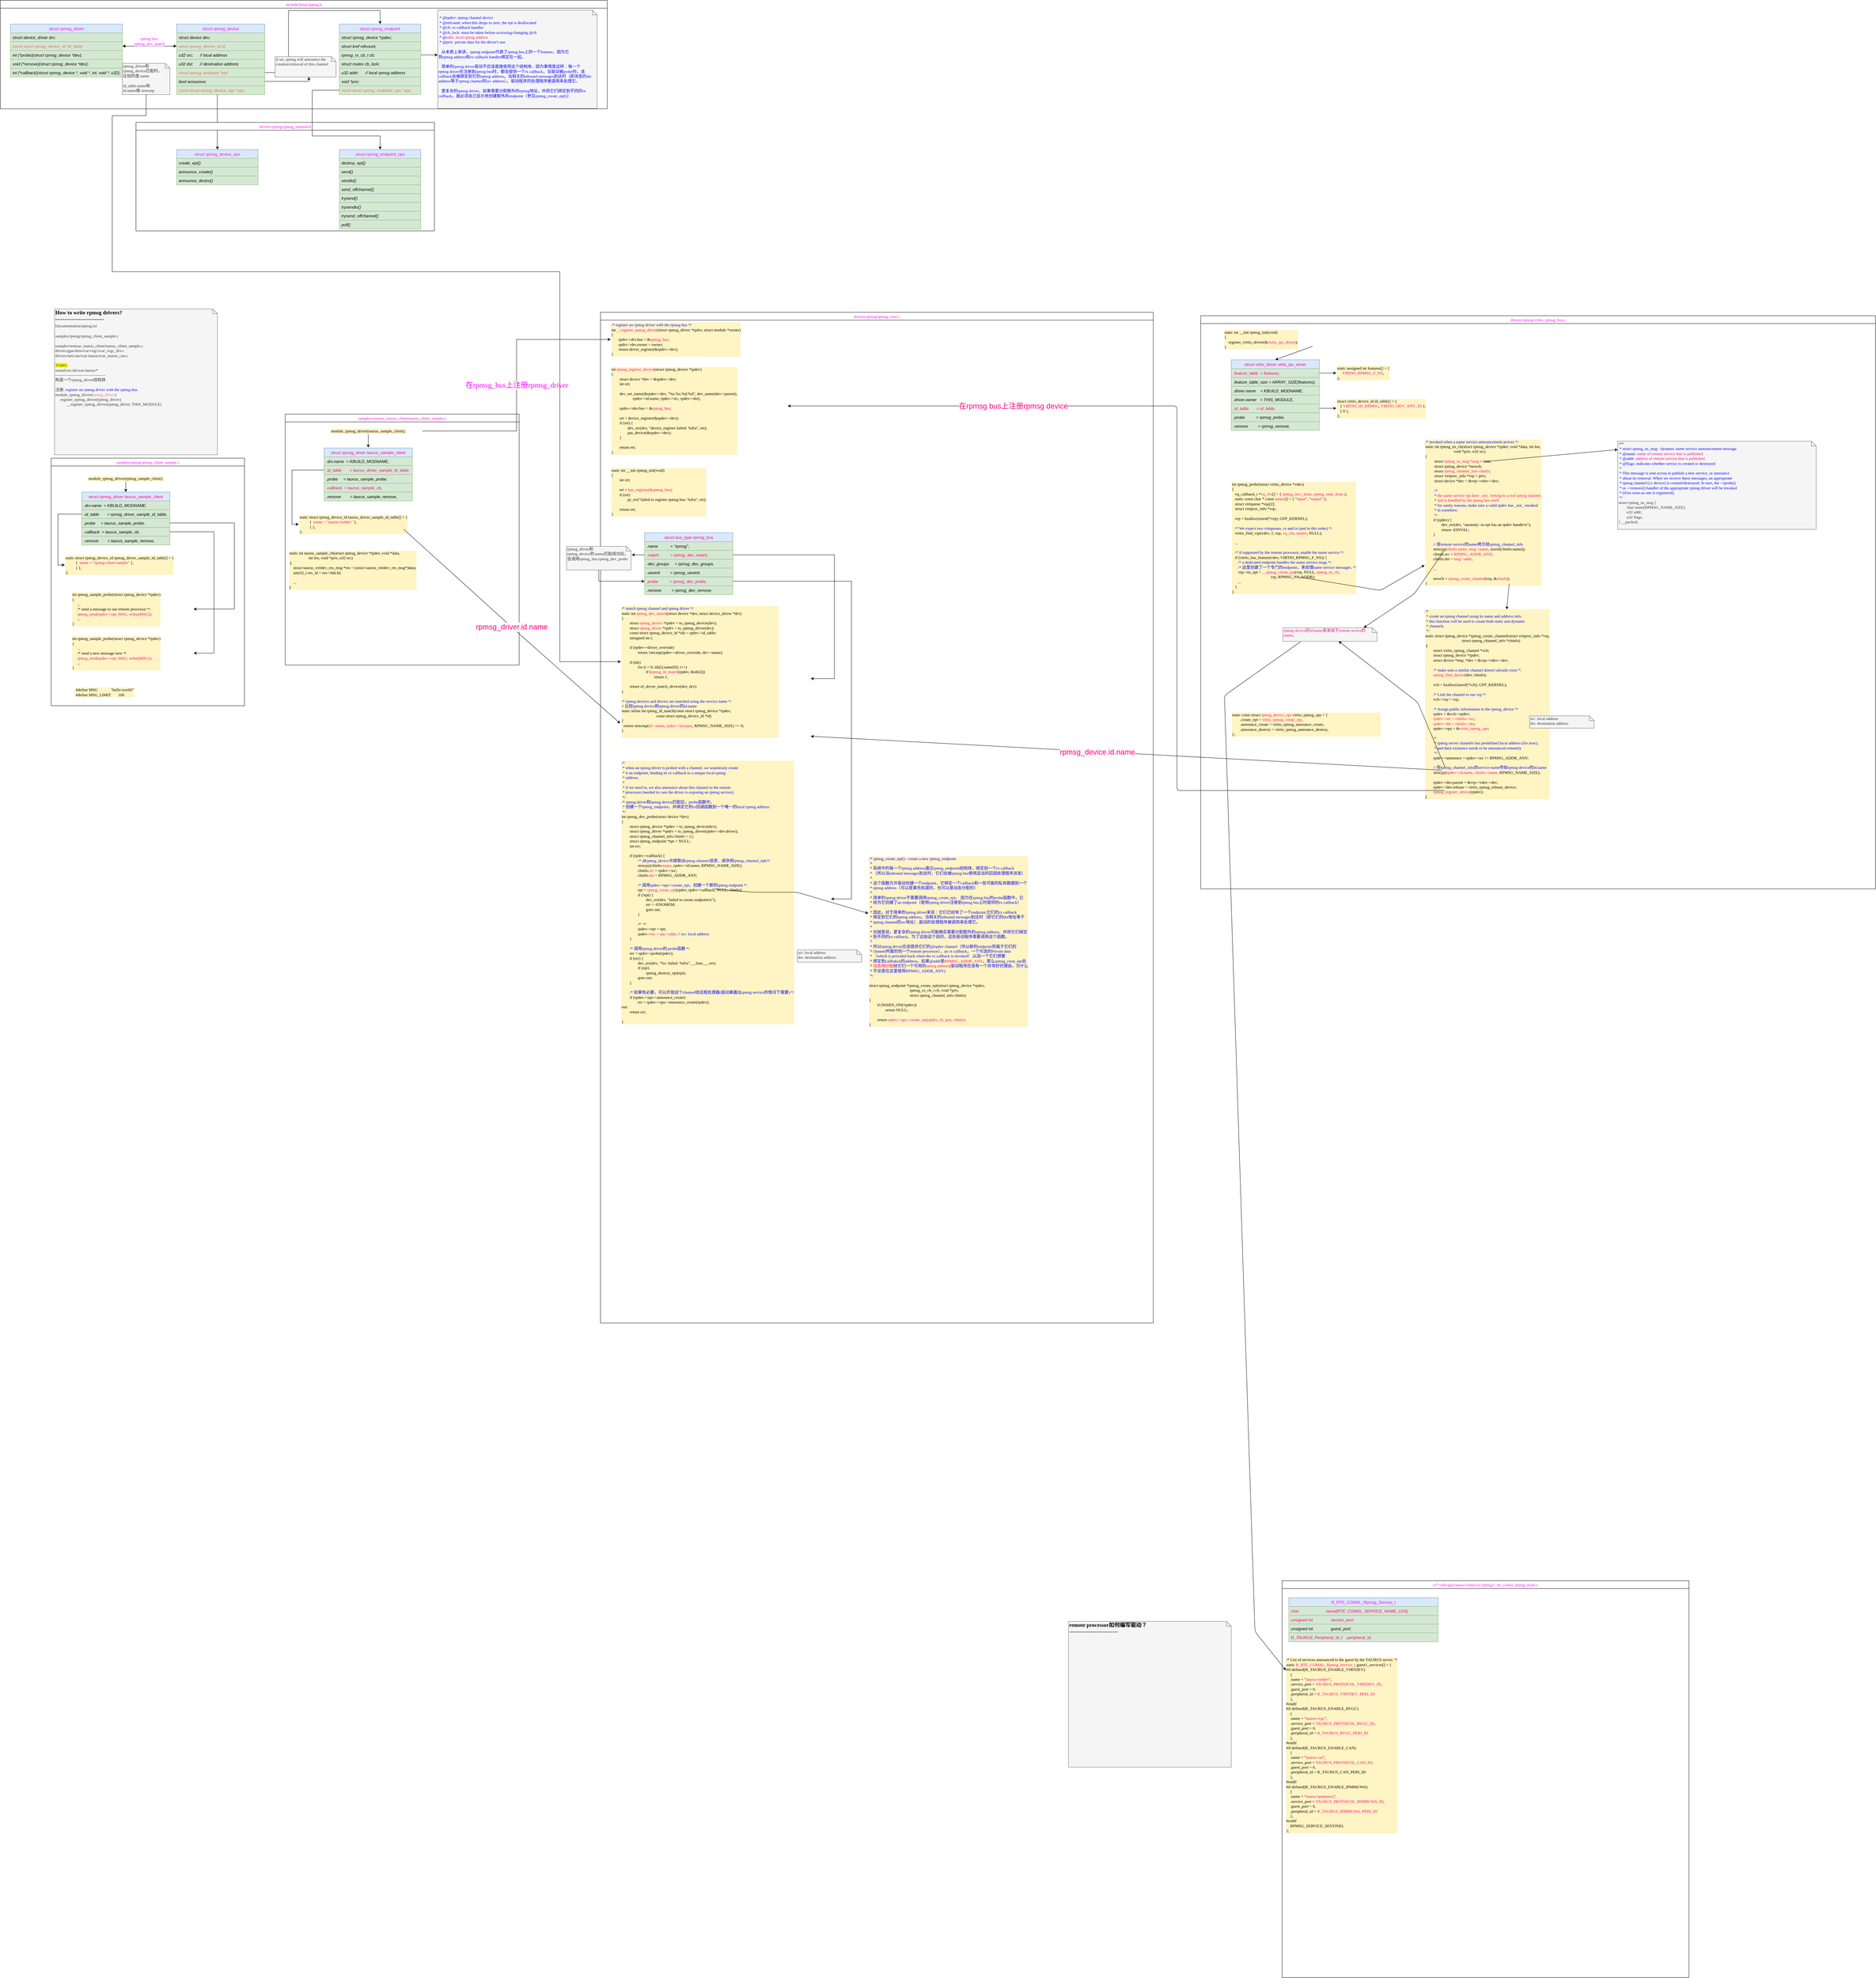 <mxfile version="13.5.3" type="github">
  <diagram id="En-_3escWLUhismutuOt" name="第 1 页">
    <mxGraphModel dx="1221" dy="644" grid="1" gridSize="10" guides="1" tooltips="1" connect="1" arrows="1" fold="1" page="1" pageScale="1" pageWidth="10000" pageHeight="8000" math="0" shadow="0">
      <root>
        <mxCell id="0" />
        <mxCell id="1" parent="0" />
        <mxCell id="Eo5dm-Wqf6loFh02fLz2-63" value="include/linux/rpmsg.h" style="swimlane;fontStyle=0;fontFamily=Lucida Console;fontColor=#FF00FF;" parent="1" vertex="1">
          <mxGeometry x="40" y="40" width="1790" height="320" as="geometry" />
        </mxCell>
        <mxCell id="Eo5dm-Wqf6loFh02fLz2-51" value="struct rpmsg_endpoint" style="swimlane;fontStyle=0;childLayout=stackLayout;horizontal=1;startSize=26;fillColor=#dae8fc;horizontalStack=0;resizeParent=1;resizeParentMax=0;resizeLast=0;collapsible=1;marginBottom=0;strokeColor=#6c8ebf;fontColor=#FF00FF;" parent="Eo5dm-Wqf6loFh02fLz2-63" vertex="1">
          <mxGeometry x="1000" y="70" width="240" height="208" as="geometry">
            <mxRectangle x="150" y="130" width="100" height="26" as="alternateBounds" />
          </mxGeometry>
        </mxCell>
        <mxCell id="Eo5dm-Wqf6loFh02fLz2-52" value="struct rpmsg_device *rpdev;" style="text;strokeColor=#82b366;fillColor=#d5e8d4;align=left;verticalAlign=top;spacingLeft=4;spacingRight=4;overflow=hidden;rotatable=0;points=[[0,0.5],[1,0.5]];portConstraint=eastwest;fontStyle=2" parent="Eo5dm-Wqf6loFh02fLz2-51" vertex="1">
          <mxGeometry y="26" width="240" height="26" as="geometry" />
        </mxCell>
        <mxCell id="Eo5dm-Wqf6loFh02fLz2-53" value="struct kref refcount;" style="text;strokeColor=#82b366;fillColor=#d5e8d4;align=left;verticalAlign=top;spacingLeft=4;spacingRight=4;overflow=hidden;rotatable=0;points=[[0,0.5],[1,0.5]];portConstraint=eastwest;fontStyle=2" parent="Eo5dm-Wqf6loFh02fLz2-51" vertex="1">
          <mxGeometry y="52" width="240" height="26" as="geometry" />
        </mxCell>
        <mxCell id="Eo5dm-Wqf6loFh02fLz2-54" value="rpmsg_rx_cb_t cb;" style="text;strokeColor=#82b366;fillColor=#d5e8d4;align=left;verticalAlign=top;spacingLeft=4;spacingRight=4;overflow=hidden;rotatable=0;points=[[0,0.5],[1,0.5]];portConstraint=eastwest;fontStyle=2" parent="Eo5dm-Wqf6loFh02fLz2-51" vertex="1">
          <mxGeometry y="78" width="240" height="26" as="geometry" />
        </mxCell>
        <mxCell id="Eo5dm-Wqf6loFh02fLz2-55" value="struct mutex cb_lock;" style="text;strokeColor=#82b366;fillColor=#d5e8d4;align=left;verticalAlign=top;spacingLeft=4;spacingRight=4;overflow=hidden;rotatable=0;points=[[0,0.5],[1,0.5]];portConstraint=eastwest;fontStyle=2" parent="Eo5dm-Wqf6loFh02fLz2-51" vertex="1">
          <mxGeometry y="104" width="240" height="26" as="geometry" />
        </mxCell>
        <mxCell id="Eo5dm-Wqf6loFh02fLz2-56" value="u32 addr;      // local rpmsg address" style="text;strokeColor=#82b366;fillColor=#d5e8d4;align=left;verticalAlign=top;spacingLeft=4;spacingRight=4;overflow=hidden;rotatable=0;points=[[0,0.5],[1,0.5]];portConstraint=eastwest;fontStyle=2" parent="Eo5dm-Wqf6loFh02fLz2-51" vertex="1">
          <mxGeometry y="130" width="240" height="26" as="geometry" />
        </mxCell>
        <mxCell id="Eo5dm-Wqf6loFh02fLz2-57" value="void *priv;" style="text;strokeColor=#82b366;fillColor=#d5e8d4;align=left;verticalAlign=top;spacingLeft=4;spacingRight=4;overflow=hidden;rotatable=0;points=[[0,0.5],[1,0.5]];portConstraint=eastwest;fontStyle=2" parent="Eo5dm-Wqf6loFh02fLz2-51" vertex="1">
          <mxGeometry y="156" width="240" height="26" as="geometry" />
        </mxCell>
        <mxCell id="Eo5dm-Wqf6loFh02fLz2-58" value="const struct rpmsg_endpoint_ops *ops;" style="text;strokeColor=#82b366;fillColor=#d5e8d4;align=left;verticalAlign=top;spacingLeft=4;spacingRight=4;overflow=hidden;rotatable=0;points=[[0,0.5],[1,0.5]];portConstraint=eastwest;fontStyle=2;fontColor=#EA6B66;" parent="Eo5dm-Wqf6loFh02fLz2-51" vertex="1">
          <mxGeometry y="182" width="240" height="26" as="geometry" />
        </mxCell>
        <mxCell id="Eo5dm-Wqf6loFh02fLz2-39" value="struct rpmsg_device" style="swimlane;fontStyle=0;childLayout=stackLayout;horizontal=1;startSize=26;fillColor=#dae8fc;horizontalStack=0;resizeParent=1;resizeParentMax=0;resizeLast=0;collapsible=1;marginBottom=0;strokeColor=#6c8ebf;fontColor=#FF00FF;" parent="Eo5dm-Wqf6loFh02fLz2-63" vertex="1">
          <mxGeometry x="520" y="70" width="260" height="208" as="geometry">
            <mxRectangle x="150" y="130" width="100" height="26" as="alternateBounds" />
          </mxGeometry>
        </mxCell>
        <mxCell id="Eo5dm-Wqf6loFh02fLz2-40" value="struct device dev;" style="text;strokeColor=#82b366;fillColor=#d5e8d4;align=left;verticalAlign=top;spacingLeft=4;spacingRight=4;overflow=hidden;rotatable=0;points=[[0,0.5],[1,0.5]];portConstraint=eastwest;fontStyle=2" parent="Eo5dm-Wqf6loFh02fLz2-39" vertex="1">
          <mxGeometry y="26" width="260" height="26" as="geometry" />
        </mxCell>
        <mxCell id="Eo5dm-Wqf6loFh02fLz2-41" value="struct rpmsg_device_id id;" style="text;strokeColor=#82b366;fillColor=#d5e8d4;align=left;verticalAlign=top;spacingLeft=4;spacingRight=4;overflow=hidden;rotatable=0;points=[[0,0.5],[1,0.5]];portConstraint=eastwest;fontStyle=2;fontColor=#EA6B66;" parent="Eo5dm-Wqf6loFh02fLz2-39" vertex="1">
          <mxGeometry y="52" width="260" height="26" as="geometry" />
        </mxCell>
        <mxCell id="Eo5dm-Wqf6loFh02fLz2-42" value="u32 src;      // local address" style="text;strokeColor=#82b366;fillColor=#d5e8d4;align=left;verticalAlign=top;spacingLeft=4;spacingRight=4;overflow=hidden;rotatable=0;points=[[0,0.5],[1,0.5]];portConstraint=eastwest;fontStyle=2" parent="Eo5dm-Wqf6loFh02fLz2-39" vertex="1">
          <mxGeometry y="78" width="260" height="26" as="geometry" />
        </mxCell>
        <mxCell id="Eo5dm-Wqf6loFh02fLz2-43" value="u32 dst;      // destination address" style="text;strokeColor=#82b366;fillColor=#d5e8d4;align=left;verticalAlign=top;spacingLeft=4;spacingRight=4;overflow=hidden;rotatable=0;points=[[0,0.5],[1,0.5]];portConstraint=eastwest;fontStyle=2" parent="Eo5dm-Wqf6loFh02fLz2-39" vertex="1">
          <mxGeometry y="104" width="260" height="26" as="geometry" />
        </mxCell>
        <mxCell id="Eo5dm-Wqf6loFh02fLz2-44" value="struct rpmsg_endpoint *ept;" style="text;strokeColor=#82b366;fillColor=#d5e8d4;align=left;verticalAlign=top;spacingLeft=4;spacingRight=4;overflow=hidden;rotatable=0;points=[[0,0.5],[1,0.5]];portConstraint=eastwest;fontStyle=2;fontColor=#EA6B66;" parent="Eo5dm-Wqf6loFh02fLz2-39" vertex="1">
          <mxGeometry y="130" width="260" height="26" as="geometry" />
        </mxCell>
        <mxCell id="Eo5dm-Wqf6loFh02fLz2-45" value="bool announce;" style="text;strokeColor=#82b366;fillColor=#d5e8d4;align=left;verticalAlign=top;spacingLeft=4;spacingRight=4;overflow=hidden;rotatable=0;points=[[0,0.5],[1,0.5]];portConstraint=eastwest;fontStyle=2" parent="Eo5dm-Wqf6loFh02fLz2-39" vertex="1">
          <mxGeometry y="156" width="260" height="26" as="geometry" />
        </mxCell>
        <mxCell id="Eo5dm-Wqf6loFh02fLz2-46" value="const struct rpmsg_device_ops *ops;" style="text;strokeColor=#82b366;fillColor=#d5e8d4;align=left;verticalAlign=top;spacingLeft=4;spacingRight=4;overflow=hidden;rotatable=0;points=[[0,0.5],[1,0.5]];portConstraint=eastwest;fontStyle=2;fontColor=#EA6B66;" parent="Eo5dm-Wqf6loFh02fLz2-39" vertex="1">
          <mxGeometry y="182" width="260" height="26" as="geometry" />
        </mxCell>
        <mxCell id="Eo5dm-Wqf6loFh02fLz2-34" value="struct rpmsg_driver" style="swimlane;fontStyle=0;childLayout=stackLayout;horizontal=1;startSize=26;fillColor=#dae8fc;horizontalStack=0;resizeParent=1;resizeParentMax=0;resizeLast=0;collapsible=1;marginBottom=0;strokeColor=#6c8ebf;fontColor=#FF00FF;" parent="Eo5dm-Wqf6loFh02fLz2-63" vertex="1">
          <mxGeometry x="30" y="70" width="330" height="156" as="geometry">
            <mxRectangle x="150" y="130" width="100" height="26" as="alternateBounds" />
          </mxGeometry>
        </mxCell>
        <mxCell id="Eo5dm-Wqf6loFh02fLz2-35" value="struct device_driver drv;" style="text;strokeColor=#82b366;fillColor=#d5e8d4;align=left;verticalAlign=top;spacingLeft=4;spacingRight=4;overflow=hidden;rotatable=0;points=[[0,0.5],[1,0.5]];portConstraint=eastwest;fontStyle=2" parent="Eo5dm-Wqf6loFh02fLz2-34" vertex="1">
          <mxGeometry y="26" width="330" height="26" as="geometry" />
        </mxCell>
        <mxCell id="Eo5dm-Wqf6loFh02fLz2-36" value="const struct rpmsg_device_id *id_table;" style="text;strokeColor=#82b366;fillColor=#d5e8d4;align=left;verticalAlign=top;spacingLeft=4;spacingRight=4;overflow=hidden;rotatable=0;points=[[0,0.5],[1,0.5]];portConstraint=eastwest;fontStyle=2;fontColor=#EA6B66;" parent="Eo5dm-Wqf6loFh02fLz2-34" vertex="1">
          <mxGeometry y="52" width="330" height="26" as="geometry" />
        </mxCell>
        <mxCell id="Eo5dm-Wqf6loFh02fLz2-37" value="int (*probe)(struct rpmsg_device *dev);" style="text;strokeColor=#82b366;fillColor=#d5e8d4;align=left;verticalAlign=top;spacingLeft=4;spacingRight=4;overflow=hidden;rotatable=0;points=[[0,0.5],[1,0.5]];portConstraint=eastwest;fontStyle=2" parent="Eo5dm-Wqf6loFh02fLz2-34" vertex="1">
          <mxGeometry y="78" width="330" height="26" as="geometry" />
        </mxCell>
        <mxCell id="Eo5dm-Wqf6loFh02fLz2-38" value="void (*remove)(struct rpmsg_device *dev);" style="text;strokeColor=#82b366;fillColor=#d5e8d4;align=left;verticalAlign=top;spacingLeft=4;spacingRight=4;overflow=hidden;rotatable=0;points=[[0,0.5],[1,0.5]];portConstraint=eastwest;fontStyle=2" parent="Eo5dm-Wqf6loFh02fLz2-34" vertex="1">
          <mxGeometry y="104" width="330" height="26" as="geometry" />
        </mxCell>
        <mxCell id="Eo5dm-Wqf6loFh02fLz2-67" value="int (*callback)(struct rpmsg_device *, void *, int, void *, u32);" style="text;strokeColor=#82b366;fillColor=#d5e8d4;align=left;verticalAlign=top;spacingLeft=4;spacingRight=4;overflow=hidden;rotatable=0;points=[[0,0.5],[1,0.5]];portConstraint=eastwest;fontStyle=2" parent="Eo5dm-Wqf6loFh02fLz2-34" vertex="1">
          <mxGeometry y="130" width="330" height="26" as="geometry" />
        </mxCell>
        <mxCell id="Eo5dm-Wqf6loFh02fLz2-71" value="" style="endArrow=block;startArrow=block;endFill=1;startFill=1;html=1;fontFamily=Lucida Console;fontColor=#EA6B66;exitX=1;exitY=0.5;exitDx=0;exitDy=0;entryX=0;entryY=0.5;entryDx=0;entryDy=0;" parent="Eo5dm-Wqf6loFh02fLz2-63" source="Eo5dm-Wqf6loFh02fLz2-36" target="Eo5dm-Wqf6loFh02fLz2-41" edge="1">
          <mxGeometry width="160" relative="1" as="geometry">
            <mxPoint x="370" y="130" as="sourcePoint" />
            <mxPoint x="530" y="130" as="targetPoint" />
          </mxGeometry>
        </mxCell>
        <mxCell id="Eo5dm-Wqf6loFh02fLz2-73" value="&lt;div&gt;&lt;div&gt;&lt;font color=&quot;#FF00FF&quot;&gt;&lt;span style=&quot;background-color: rgb(255 , 255 , 255)&quot;&gt;rpmsg bus:&lt;/span&gt;&lt;/font&gt;&lt;/div&gt;&lt;div&gt;&lt;font color=&quot;#FF00FF&quot;&gt;&lt;span style=&quot;background-color: rgb(255 , 255 , 255)&quot;&gt;rpmsg_dev_match&lt;/span&gt;&lt;/font&gt;&lt;/div&gt;&lt;/div&gt;" style="text;html=1;strokeColor=none;fillColor=none;align=center;verticalAlign=middle;whiteSpace=wrap;rounded=0;fontFamily=Lucida Console;fontColor=#EA6B66;" parent="Eo5dm-Wqf6loFh02fLz2-63" vertex="1">
          <mxGeometry x="380" y="110" width="120" height="20" as="geometry" />
        </mxCell>
        <mxCell id="Eo5dm-Wqf6loFh02fLz2-109" style="edgeStyle=orthogonalEdgeStyle;rounded=0;orthogonalLoop=1;jettySize=auto;html=1;fontFamily=Lucida Console;fontColor=#000000;entryX=0.5;entryY=0;entryDx=0;entryDy=0;" parent="Eo5dm-Wqf6loFh02fLz2-63" source="Eo5dm-Wqf6loFh02fLz2-44" target="Eo5dm-Wqf6loFh02fLz2-51" edge="1">
          <mxGeometry relative="1" as="geometry">
            <mxPoint x="880" y="30" as="targetPoint" />
            <Array as="points">
              <mxPoint x="850" y="213" />
              <mxPoint x="850" y="30" />
              <mxPoint x="1120" y="30" />
            </Array>
          </mxGeometry>
        </mxCell>
        <mxCell id="Eo5dm-Wqf6loFh02fLz2-150" value="&lt;div&gt;rpmsg_driver和&lt;/div&gt;&lt;div&gt;rpmsg_device匹配时，&lt;/div&gt;&lt;div&gt;比较的是.name&lt;/div&gt;&lt;div&gt;&lt;br&gt;&lt;/div&gt;&lt;div&gt;id_table.name和 &lt;br&gt;&lt;/div&gt;&lt;div&gt;id.name做 strncmp&lt;br&gt;&lt;/div&gt;" style="shape=note;whiteSpace=wrap;html=1;size=14;verticalAlign=top;align=left;spacingTop=-6;fontFamily=Lucida Console;fontColor=#333333;fillColor=#f5f5f5;strokeColor=#666666;" parent="Eo5dm-Wqf6loFh02fLz2-63" vertex="1">
          <mxGeometry x="360" y="186" width="140" height="92" as="geometry" />
        </mxCell>
        <mxCell id="Eo5dm-Wqf6loFh02fLz2-229" value="if set, rpmsg will announce the creation/removal of this channel" style="shape=note;whiteSpace=wrap;html=1;size=14;verticalAlign=top;align=left;spacingTop=-6;fontFamily=Lucida Console;fontColor=#333333;fillColor=#f5f5f5;strokeColor=#666666;" parent="Eo5dm-Wqf6loFh02fLz2-63" vertex="1">
          <mxGeometry x="810" y="166" width="180" height="60" as="geometry" />
        </mxCell>
        <mxCell id="Eo5dm-Wqf6loFh02fLz2-230" style="edgeStyle=orthogonalEdgeStyle;rounded=0;orthogonalLoop=1;jettySize=auto;html=1;fontFamily=Lucida Console;fontColor=#FF00FF;" parent="Eo5dm-Wqf6loFh02fLz2-63" source="Eo5dm-Wqf6loFh02fLz2-45" target="Eo5dm-Wqf6loFh02fLz2-229" edge="1">
          <mxGeometry relative="1" as="geometry">
            <Array as="points">
              <mxPoint x="910" y="239" />
            </Array>
          </mxGeometry>
        </mxCell>
        <mxCell id="Eo5dm-Wqf6loFh02fLz2-231" value="&amp;nbsp;&lt;font color=&quot;#0000FF&quot;&gt;&amp;nbsp;&amp;nbsp;&amp;nbsp;&amp;nbsp;&amp;nbsp;&amp;nbsp;&amp;nbsp;&amp;nbsp;&amp;nbsp;&amp;nbsp;&amp;nbsp;&amp;nbsp;&amp;nbsp;&amp;nbsp;&amp;nbsp;&amp;nbsp;&amp;nbsp;&amp;nbsp;&amp;nbsp;&amp;nbsp;&amp;nbsp;&amp;nbsp;&amp;nbsp;&amp;nbsp;&amp;nbsp;&amp;nbsp;&amp;nbsp;&amp;nbsp;&amp;nbsp;&amp;nbsp;&amp;nbsp;&amp;nbsp;&amp;nbsp;&amp;nbsp;&amp;nbsp;&amp;nbsp;&amp;nbsp;&amp;nbsp;&amp;nbsp;&amp;nbsp;&amp;nbsp;&amp;nbsp;&amp;nbsp;&amp;nbsp;&amp;nbsp;&amp;nbsp;&amp;nbsp;&amp;nbsp;&amp;nbsp;&amp;nbsp;&amp;nbsp;&amp;nbsp;&amp;nbsp;&amp;nbsp;&amp;nbsp;&amp;nbsp;&amp;nbsp;&amp;nbsp;&amp;nbsp; &lt;br&gt;&lt;/font&gt;&lt;div&gt;&lt;font color=&quot;#0000FF&quot;&gt;&amp;nbsp;* @rpdev: rpmsg channel device&lt;br&gt;&lt;/font&gt;&lt;/div&gt;&lt;div&gt;&lt;font color=&quot;#0000FF&quot;&gt;&amp;nbsp;* @refcount: when this drops to zero, the ept is deallocated&lt;/font&gt;&lt;/div&gt;&lt;font color=&quot;#0000FF&quot;&gt;&amp;nbsp;* @cb: rx callback handler&lt;br&gt;&amp;nbsp;* @cb_lock: must be taken before accessing/changing @cb&lt;br&gt;&amp;nbsp;* @&lt;font color=&quot;#FF0080&quot;&gt;addr: local rpmsg address&lt;/font&gt;&lt;br&gt;&lt;/font&gt;&lt;div&gt;&lt;font color=&quot;#0000FF&quot;&gt;&amp;nbsp;* @priv: private data for the driver&#39;s use&lt;/font&gt;&lt;/div&gt;&lt;div&gt;&lt;font color=&quot;#0000FF&quot;&gt;&lt;br&gt;&lt;/font&gt;&lt;/div&gt;&lt;div&gt;&lt;font color=&quot;#0000FF&quot;&gt;&amp;nbsp;&amp;nbsp; 从本质上来讲，rpmsg endpoint代表了rpmsg bus上的一个listener，因为它&lt;/font&gt;&lt;/div&gt;&lt;div&gt;&lt;font color=&quot;#0000FF&quot;&gt;将rpmsg address和rx callback handler绑定在一起。&lt;/font&gt;&lt;/div&gt;&lt;div&gt;&lt;font color=&quot;#0000FF&quot;&gt;&amp;nbsp;&amp;nbsp; &lt;br&gt;&lt;/font&gt;&lt;/div&gt;&lt;div&gt;&lt;font color=&quot;#0000FF&quot;&gt;&amp;nbsp;&amp;nbsp; 简单的rpmsg driver驱动不应该直接使用这个结构体，因为事情是这样：每一个&lt;/font&gt;&lt;/div&gt;&lt;div&gt;&lt;font color=&quot;#0000FF&quot;&gt;rpmsg driver在注册到rpmsg bus时，都会提供一个rx callback，当驱动被probe时，该callback会被绑定到它的rpmsg address。当相关的inbound messages到达时（即消息的dst address等于rpmsg channel的src address），驱动程序的处理程序被调用来处理它。&lt;/font&gt;&lt;/div&gt;&lt;div&gt;&lt;font color=&quot;#0000FF&quot;&gt;&lt;br&gt;&lt;/font&gt;&lt;/div&gt;&lt;div&gt;&lt;font color=&quot;#0000FF&quot;&gt;&amp;nbsp;&amp;nbsp; 更复杂的rpmsg driver，如果需要分配额外的rpmsg地址，并将它们绑定到不同的rx callback，就必须自己显示地创建额外的endpoint（参见rpmsg_create_ept()）&lt;br&gt;&lt;/font&gt;&lt;/div&gt;&lt;div&gt;&lt;font color=&quot;#0000FF&quot;&gt;&lt;br&gt;&lt;/font&gt;&lt;/div&gt;&lt;div&gt;&lt;font color=&quot;#0000FF&quot;&gt;&lt;/font&gt;&lt;br&gt;&lt;/div&gt;" style="shape=note;whiteSpace=wrap;html=1;size=14;verticalAlign=top;align=left;spacingTop=-6;fontFamily=Lucida Console;fontColor=#333333;fillColor=#f5f5f5;strokeColor=#666666;" parent="Eo5dm-Wqf6loFh02fLz2-63" vertex="1">
          <mxGeometry x="1290" y="29" width="470" height="290" as="geometry" />
        </mxCell>
        <mxCell id="Eo5dm-Wqf6loFh02fLz2-232" style="edgeStyle=orthogonalEdgeStyle;rounded=0;orthogonalLoop=1;jettySize=auto;html=1;entryX=0;entryY=0.455;entryDx=0;entryDy=0;entryPerimeter=0;fontFamily=Lucida Console;fontColor=#FF00FF;" parent="Eo5dm-Wqf6loFh02fLz2-63" source="Eo5dm-Wqf6loFh02fLz2-54" target="Eo5dm-Wqf6loFh02fLz2-231" edge="1">
          <mxGeometry relative="1" as="geometry" />
        </mxCell>
        <mxCell id="Eo5dm-Wqf6loFh02fLz2-103" style="edgeStyle=orthogonalEdgeStyle;rounded=0;orthogonalLoop=1;jettySize=auto;html=1;fontFamily=Lucida Console;fontColor=#000000;entryX=0.5;entryY=0;entryDx=0;entryDy=0;" parent="1" source="Eo5dm-Wqf6loFh02fLz2-46" target="Eo5dm-Wqf6loFh02fLz2-85" edge="1">
          <mxGeometry relative="1" as="geometry">
            <mxPoint x="680" y="460" as="targetPoint" />
            <Array as="points">
              <mxPoint x="680" y="350" />
              <mxPoint x="680" y="350" />
            </Array>
          </mxGeometry>
        </mxCell>
        <mxCell id="Eo5dm-Wqf6loFh02fLz2-76" value="drivers/rpmsg/rpmsg_internal.h" style="swimlane;fontStyle=0;fontFamily=Lucida Console;fontColor=#FF00FF;" parent="1" vertex="1">
          <mxGeometry x="440" y="400" width="880" height="320" as="geometry" />
        </mxCell>
        <mxCell id="Eo5dm-Wqf6loFh02fLz2-105" value="struct rpmsg_endpoint_ops" style="swimlane;fontStyle=0;childLayout=stackLayout;horizontal=1;startSize=26;fillColor=#dae8fc;horizontalStack=0;resizeParent=1;resizeParentMax=0;resizeLast=0;collapsible=1;marginBottom=0;strokeColor=#6c8ebf;fontColor=#FF00FF;" parent="Eo5dm-Wqf6loFh02fLz2-76" vertex="1">
          <mxGeometry x="600" y="80" width="240" height="234" as="geometry">
            <mxRectangle x="150" y="130" width="100" height="26" as="alternateBounds" />
          </mxGeometry>
        </mxCell>
        <mxCell id="Eo5dm-Wqf6loFh02fLz2-106" value="destroy_ept()" style="text;strokeColor=#82b366;fillColor=#d5e8d4;align=left;verticalAlign=top;spacingLeft=4;spacingRight=4;overflow=hidden;rotatable=0;points=[[0,0.5],[1,0.5]];portConstraint=eastwest;fontStyle=2" parent="Eo5dm-Wqf6loFh02fLz2-105" vertex="1">
          <mxGeometry y="26" width="240" height="26" as="geometry" />
        </mxCell>
        <mxCell id="Eo5dm-Wqf6loFh02fLz2-107" value="send()" style="text;strokeColor=#82b366;fillColor=#d5e8d4;align=left;verticalAlign=top;spacingLeft=4;spacingRight=4;overflow=hidden;rotatable=0;points=[[0,0.5],[1,0.5]];portConstraint=eastwest;fontStyle=2;" parent="Eo5dm-Wqf6loFh02fLz2-105" vertex="1">
          <mxGeometry y="52" width="240" height="26" as="geometry" />
        </mxCell>
        <mxCell id="Eo5dm-Wqf6loFh02fLz2-108" value="sendto()" style="text;strokeColor=#82b366;fillColor=#d5e8d4;align=left;verticalAlign=top;spacingLeft=4;spacingRight=4;overflow=hidden;rotatable=0;points=[[0,0.5],[1,0.5]];portConstraint=eastwest;fontStyle=2" parent="Eo5dm-Wqf6loFh02fLz2-105" vertex="1">
          <mxGeometry y="78" width="240" height="26" as="geometry" />
        </mxCell>
        <mxCell id="Eo5dm-Wqf6loFh02fLz2-114" value="send_offchannel()" style="text;strokeColor=#82b366;fillColor=#d5e8d4;align=left;verticalAlign=top;spacingLeft=4;spacingRight=4;overflow=hidden;rotatable=0;points=[[0,0.5],[1,0.5]];portConstraint=eastwest;fontStyle=2" parent="Eo5dm-Wqf6loFh02fLz2-105" vertex="1">
          <mxGeometry y="104" width="240" height="26" as="geometry" />
        </mxCell>
        <mxCell id="Eo5dm-Wqf6loFh02fLz2-125" value="trysend()" style="text;strokeColor=#82b366;fillColor=#d5e8d4;align=left;verticalAlign=top;spacingLeft=4;spacingRight=4;overflow=hidden;rotatable=0;points=[[0,0.5],[1,0.5]];portConstraint=eastwest;fontStyle=2" parent="Eo5dm-Wqf6loFh02fLz2-105" vertex="1">
          <mxGeometry y="130" width="240" height="26" as="geometry" />
        </mxCell>
        <mxCell id="Eo5dm-Wqf6loFh02fLz2-126" value="trysendto()" style="text;strokeColor=#82b366;fillColor=#d5e8d4;align=left;verticalAlign=top;spacingLeft=4;spacingRight=4;overflow=hidden;rotatable=0;points=[[0,0.5],[1,0.5]];portConstraint=eastwest;fontStyle=2" parent="Eo5dm-Wqf6loFh02fLz2-105" vertex="1">
          <mxGeometry y="156" width="240" height="26" as="geometry" />
        </mxCell>
        <mxCell id="Eo5dm-Wqf6loFh02fLz2-127" value="trysend_offchannel()" style="text;strokeColor=#82b366;fillColor=#d5e8d4;align=left;verticalAlign=top;spacingLeft=4;spacingRight=4;overflow=hidden;rotatable=0;points=[[0,0.5],[1,0.5]];portConstraint=eastwest;fontStyle=2" parent="Eo5dm-Wqf6loFh02fLz2-105" vertex="1">
          <mxGeometry y="182" width="240" height="26" as="geometry" />
        </mxCell>
        <mxCell id="Eo5dm-Wqf6loFh02fLz2-128" value="poll()" style="text;strokeColor=#82b366;fillColor=#d5e8d4;align=left;verticalAlign=top;spacingLeft=4;spacingRight=4;overflow=hidden;rotatable=0;points=[[0,0.5],[1,0.5]];portConstraint=eastwest;fontStyle=2" parent="Eo5dm-Wqf6loFh02fLz2-105" vertex="1">
          <mxGeometry y="208" width="240" height="26" as="geometry" />
        </mxCell>
        <mxCell id="Eo5dm-Wqf6loFh02fLz2-85" value="struct rpmsg_device_ops" style="swimlane;fontStyle=0;childLayout=stackLayout;horizontal=1;startSize=26;fillColor=#dae8fc;horizontalStack=0;resizeParent=1;resizeParentMax=0;resizeLast=0;collapsible=1;marginBottom=0;strokeColor=#6c8ebf;fontColor=#FF00FF;" parent="Eo5dm-Wqf6loFh02fLz2-76" vertex="1">
          <mxGeometry x="120" y="80" width="240" height="104" as="geometry">
            <mxRectangle x="150" y="130" width="100" height="26" as="alternateBounds" />
          </mxGeometry>
        </mxCell>
        <mxCell id="Eo5dm-Wqf6loFh02fLz2-86" value="create_ept()" style="text;strokeColor=#82b366;fillColor=#d5e8d4;align=left;verticalAlign=top;spacingLeft=4;spacingRight=4;overflow=hidden;rotatable=0;points=[[0,0.5],[1,0.5]];portConstraint=eastwest;fontStyle=2" parent="Eo5dm-Wqf6loFh02fLz2-85" vertex="1">
          <mxGeometry y="26" width="240" height="26" as="geometry" />
        </mxCell>
        <mxCell id="Eo5dm-Wqf6loFh02fLz2-87" value="announce_create()" style="text;strokeColor=#82b366;fillColor=#d5e8d4;align=left;verticalAlign=top;spacingLeft=4;spacingRight=4;overflow=hidden;rotatable=0;points=[[0,0.5],[1,0.5]];portConstraint=eastwest;fontStyle=2;" parent="Eo5dm-Wqf6loFh02fLz2-85" vertex="1">
          <mxGeometry y="52" width="240" height="26" as="geometry" />
        </mxCell>
        <mxCell id="Eo5dm-Wqf6loFh02fLz2-88" value="announce_destro()" style="text;strokeColor=#82b366;fillColor=#d5e8d4;align=left;verticalAlign=top;spacingLeft=4;spacingRight=4;overflow=hidden;rotatable=0;points=[[0,0.5],[1,0.5]];portConstraint=eastwest;fontStyle=2" parent="Eo5dm-Wqf6loFh02fLz2-85" vertex="1">
          <mxGeometry y="78" width="240" height="26" as="geometry" />
        </mxCell>
        <mxCell id="Eo5dm-Wqf6loFh02fLz2-129" style="edgeStyle=orthogonalEdgeStyle;rounded=0;orthogonalLoop=1;jettySize=auto;html=1;fontFamily=Lucida Console;fontColor=#000000;" parent="1" source="Eo5dm-Wqf6loFh02fLz2-58" target="Eo5dm-Wqf6loFh02fLz2-105" edge="1">
          <mxGeometry relative="1" as="geometry">
            <mxPoint x="960" y="450.0" as="targetPoint" />
            <Array as="points">
              <mxPoint x="960" y="305" />
              <mxPoint x="960" y="440" />
              <mxPoint x="1160" y="440" />
            </Array>
          </mxGeometry>
        </mxCell>
        <mxCell id="Eo5dm-Wqf6loFh02fLz2-131" value="samples/renesas_taurus_client/taurus_client_sample.c" style="swimlane;fontStyle=0;fontFamily=Lucida Console;fontColor=#FF00FF;" parent="1" vertex="1">
          <mxGeometry x="880" y="1260" width="690" height="740" as="geometry" />
        </mxCell>
        <mxCell id="Eo5dm-Wqf6loFh02fLz2-178" style="edgeStyle=orthogonalEdgeStyle;rounded=0;orthogonalLoop=1;jettySize=auto;html=1;entryX=0.5;entryY=-0.009;entryDx=0;entryDy=0;entryPerimeter=0;fontFamily=Lucida Console;fontColor=#000000;" parent="Eo5dm-Wqf6loFh02fLz2-131" source="Eo5dm-Wqf6loFh02fLz2-175" target="Eo5dm-Wqf6loFh02fLz2-145" edge="1">
          <mxGeometry relative="1" as="geometry" />
        </mxCell>
        <mxCell id="Eo5dm-Wqf6loFh02fLz2-175" value="module_rpmsg_driver(taurus_sample_client);" style="text;html=1;strokeColor=none;fillColor=none;align=center;verticalAlign=middle;whiteSpace=wrap;rounded=0;fontFamily=Lucida Console;fontColor=#000000;shadow=0;labelBackgroundColor=#FFF4C3;" parent="Eo5dm-Wqf6loFh02fLz2-131" vertex="1">
          <mxGeometry x="85" y="40" width="320" height="20" as="geometry" />
        </mxCell>
        <mxCell id="Eo5dm-Wqf6loFh02fLz2-145" value="struct rpmsg_driver taurus_sample_client" style="swimlane;fontStyle=0;childLayout=stackLayout;horizontal=1;startSize=26;fillColor=#dae8fc;horizontalStack=0;resizeParent=1;resizeParentMax=0;resizeLast=0;collapsible=1;marginBottom=0;strokeColor=#6c8ebf;fontColor=#FF0080;" parent="Eo5dm-Wqf6loFh02fLz2-131" vertex="1">
          <mxGeometry x="115" y="100" width="260" height="156" as="geometry">
            <mxRectangle x="150" y="130" width="100" height="26" as="alternateBounds" />
          </mxGeometry>
        </mxCell>
        <mxCell id="Eo5dm-Wqf6loFh02fLz2-146" value=".drv.name  = KBUILD_MODNAME," style="text;strokeColor=#82b366;fillColor=#d5e8d4;align=left;verticalAlign=top;spacingLeft=4;spacingRight=4;overflow=hidden;rotatable=0;points=[[0,0.5],[1,0.5]];portConstraint=eastwest;fontStyle=2" parent="Eo5dm-Wqf6loFh02fLz2-145" vertex="1">
          <mxGeometry y="26" width="260" height="26" as="geometry" />
        </mxCell>
        <mxCell id="Eo5dm-Wqf6loFh02fLz2-174" value=".id_table       = taurus_driver_sample_id_table," style="text;strokeColor=#82b366;fillColor=#d5e8d4;align=left;verticalAlign=top;spacingLeft=4;spacingRight=4;overflow=hidden;rotatable=0;points=[[0,0.5],[1,0.5]];portConstraint=eastwest;fontStyle=2;fontColor=#FF0080;" parent="Eo5dm-Wqf6loFh02fLz2-145" vertex="1">
          <mxGeometry y="52" width="260" height="26" as="geometry" />
        </mxCell>
        <mxCell id="Eo5dm-Wqf6loFh02fLz2-147" value=".probe     = taurus_sample_probe," style="text;strokeColor=#82b366;fillColor=#d5e8d4;align=left;verticalAlign=top;spacingLeft=4;spacingRight=4;overflow=hidden;rotatable=0;points=[[0,0.5],[1,0.5]];portConstraint=eastwest;fontStyle=2;" parent="Eo5dm-Wqf6loFh02fLz2-145" vertex="1">
          <mxGeometry y="78" width="260" height="26" as="geometry" />
        </mxCell>
        <mxCell id="Eo5dm-Wqf6loFh02fLz2-148" value=".callback  = taurus_sample_cb," style="text;strokeColor=#82b366;fillColor=#d5e8d4;align=left;verticalAlign=top;spacingLeft=4;spacingRight=4;overflow=hidden;rotatable=0;points=[[0,0.5],[1,0.5]];portConstraint=eastwest;fontStyle=2;fontColor=#FF0080;" parent="Eo5dm-Wqf6loFh02fLz2-145" vertex="1">
          <mxGeometry y="104" width="260" height="26" as="geometry" />
        </mxCell>
        <mxCell id="Eo5dm-Wqf6loFh02fLz2-149" value=".remove        = taurus_sample_remove," style="text;strokeColor=#82b366;fillColor=#d5e8d4;align=left;verticalAlign=top;spacingLeft=4;spacingRight=4;overflow=hidden;rotatable=0;points=[[0,0.5],[1,0.5]];portConstraint=eastwest;fontStyle=2" parent="Eo5dm-Wqf6loFh02fLz2-145" vertex="1">
          <mxGeometry y="130" width="260" height="26" as="geometry" />
        </mxCell>
        <mxCell id="Eo5dm-Wqf6loFh02fLz2-179" value="&lt;div align=&quot;left&quot;&gt;static struct rpmsg_device_id taurus_driver_sample_id_table[] = {&lt;/div&gt;&lt;div align=&quot;left&quot;&gt;&amp;nbsp;&amp;nbsp;&amp;nbsp;&amp;nbsp;&amp;nbsp;&amp;nbsp;&amp;nbsp;&amp;nbsp;&amp;nbsp; { &lt;font color=&quot;#FF0080&quot;&gt;.name = &quot;taurus-virtdev&quot;&lt;/font&gt; },&lt;/div&gt;&lt;div align=&quot;left&quot;&gt;&amp;nbsp;&amp;nbsp;&amp;nbsp;&amp;nbsp;&amp;nbsp;&amp;nbsp;&amp;nbsp;&amp;nbsp;&amp;nbsp; { },&lt;/div&gt;&lt;div align=&quot;left&quot;&gt;};&lt;br&gt;&lt;/div&gt;" style="text;html=1;strokeColor=none;fillColor=none;align=left;verticalAlign=middle;whiteSpace=wrap;rounded=0;fontFamily=Lucida Console;fontColor=#000000;shadow=0;labelBackgroundColor=#FFF4C3;" parent="Eo5dm-Wqf6loFh02fLz2-131" vertex="1">
          <mxGeometry x="40" y="290" width="360" height="70" as="geometry" />
        </mxCell>
        <mxCell id="Eo5dm-Wqf6loFh02fLz2-180" style="edgeStyle=orthogonalEdgeStyle;rounded=0;orthogonalLoop=1;jettySize=auto;html=1;entryX=0;entryY=0.5;entryDx=0;entryDy=0;fontFamily=Lucida Console;fontColor=#000000;" parent="Eo5dm-Wqf6loFh02fLz2-131" source="Eo5dm-Wqf6loFh02fLz2-174" target="Eo5dm-Wqf6loFh02fLz2-179" edge="1">
          <mxGeometry relative="1" as="geometry" />
        </mxCell>
        <mxCell id="rIxsQ2cH_EEwt95zl_0N-11" value="&lt;div&gt;static int taurus_sample_cb(struct rpmsg_device *rpdev, void *data, &lt;br&gt;&lt;/div&gt;&lt;div&gt;&amp;nbsp;&amp;nbsp;&amp;nbsp;&amp;nbsp;&amp;nbsp;&amp;nbsp;&amp;nbsp;&amp;nbsp;&amp;nbsp;&amp;nbsp;&amp;nbsp;&amp;nbsp;&amp;nbsp;&amp;nbsp;&amp;nbsp;&amp;nbsp;&amp;nbsp;&amp;nbsp; int len, void *priv, u32 src)&lt;/div&gt;&lt;div&gt;｛&lt;/div&gt;&lt;div&gt;&amp;nbsp;&amp;nbsp;&amp;nbsp; struct taurus_virtdev_res_msg *res = (struct taurus_virtdev_res_msg*)data;&lt;/div&gt;&lt;div&gt;&amp;nbsp;&amp;nbsp;&amp;nbsp; uint32_t res_id = res-&amp;gt;hdr.Id;&lt;/div&gt;&lt;div&gt;&lt;br&gt;&lt;/div&gt;&lt;div&gt;&amp;nbsp;&amp;nbsp;&amp;nbsp; ...&lt;br&gt;&lt;/div&gt;&lt;div&gt;｝&lt;br&gt;&lt;/div&gt;" style="text;html=1;strokeColor=none;fillColor=none;align=left;verticalAlign=middle;whiteSpace=wrap;rounded=0;fontFamily=Lucida Console;fontColor=#000000;shadow=0;labelBackgroundColor=#FFF4C3;" vertex="1" parent="Eo5dm-Wqf6loFh02fLz2-131">
          <mxGeometry x="10" y="400" width="570" height="120" as="geometry" />
        </mxCell>
        <mxCell id="rIxsQ2cH_EEwt95zl_0N-22" value="&lt;font style=&quot;font-size: 22px&quot; color=&quot;#FF0080&quot;&gt;rpmsg_driver.id.name&lt;/font&gt;" style="endArrow=classic;html=1;entryX=-0.004;entryY=0.9;entryDx=0;entryDy=0;entryPerimeter=0;" edge="1" parent="Eo5dm-Wqf6loFh02fLz2-131" target="Eo5dm-Wqf6loFh02fLz2-212">
          <mxGeometry width="50" height="50" relative="1" as="geometry">
            <mxPoint x="350" y="340" as="sourcePoint" />
            <mxPoint x="480" y="400" as="targetPoint" />
            <Array as="points">
              <mxPoint x="670" y="630" />
            </Array>
          </mxGeometry>
        </mxCell>
        <mxCell id="Eo5dm-Wqf6loFh02fLz2-151" value="&lt;div&gt;&lt;font size=&quot;1&quot; color=&quot;#000000&quot;&gt;&lt;b style=&quot;font-size: 16px&quot;&gt;How to write rpmsg drivers?&lt;/b&gt;&lt;/font&gt;&lt;/div&gt;&lt;div&gt;&lt;font size=&quot;1&quot; color=&quot;#000000&quot;&gt;&lt;b style=&quot;font-size: 16px&quot;&gt;---------------------------&lt;br&gt;&lt;/b&gt;&lt;/font&gt;&lt;/div&gt;&lt;div&gt;&lt;font size=&quot;1&quot; color=&quot;#000000&quot;&gt;&lt;b style=&quot;font-size: 16px&quot;&gt;&lt;/b&gt;&lt;/font&gt;Documentation/rpmsg.txt&lt;br&gt;&lt;/div&gt;&lt;div&gt;&lt;br&gt;&lt;/div&gt;&lt;div&gt;samples/rpmsg/rpmsg_client_sample.c&lt;/div&gt;&lt;div&gt;&lt;br&gt;&lt;/div&gt;&lt;div&gt;samples/renesas_taurus_client/taurus_client_sample.c&lt;br&gt;&lt;/div&gt;&lt;div&gt;drivers/gpu/drm/rcar-rvgc/rcar_rvgc_drv.c&lt;/div&gt;&lt;div&gt;drivers/net/can/rcar-taurus/rcar_taurus_can.c&lt;/div&gt;&lt;div&gt;&lt;br&gt;&lt;/div&gt;&lt;div&gt;&lt;span style=&quot;background-color: rgb(255 , 255 , 0)&quot;&gt;TODO:&lt;/span&gt;&lt;br&gt;&lt;/div&gt;&lt;div&gt;sound/soc/sh/rcar-taurus/*&lt;/div&gt;&lt;div&gt;-------------------------------------&lt;/div&gt;&lt;div&gt;构造一个rpmsg_driver结构体&lt;/div&gt;&lt;div&gt;&lt;br&gt;&lt;/div&gt;&lt;div&gt;注册: &lt;font color=&quot;#0000FF&quot;&gt;&lt;i&gt;register an rpmsg driver with the rpmsg bus.&lt;/i&gt;&lt;/font&gt;&lt;br&gt;&lt;/div&gt;&lt;div&gt;&lt;div&gt;module_rpmsg_driver(&lt;font color=&quot;#EA6B66&quot;&gt;&lt;i&gt;rpmsg_driver&lt;/i&gt;&lt;/font&gt;)&lt;/div&gt;&lt;div&gt;&amp;nbsp;&amp;nbsp;&amp;nbsp;&amp;nbsp; register_rpmsg_driver(rpmsg_driver)&lt;br&gt;&lt;/div&gt;&amp;nbsp;&amp;nbsp;&amp;nbsp;&amp;nbsp;&amp;nbsp;&amp;nbsp;&amp;nbsp;&amp;nbsp;&amp;nbsp;&amp;nbsp; __register_rpmsg_driver(rpmsg_driver, THIS_MODULE)&lt;/div&gt;" style="shape=note;whiteSpace=wrap;html=1;size=14;verticalAlign=top;align=left;spacingTop=-6;fontFamily=Lucida Console;fontColor=#333333;fillColor=#f5f5f5;strokeColor=#666666;" parent="1" vertex="1">
          <mxGeometry x="200" y="950" width="480" height="430" as="geometry" />
        </mxCell>
        <mxCell id="Eo5dm-Wqf6loFh02fLz2-154" value="samples/rpmsg/rpmsg_client_sample.c" style="swimlane;fontStyle=0;fontFamily=Lucida Console;fontColor=#FF00FF;" parent="1" vertex="1">
          <mxGeometry x="190" y="1390" width="570" height="730" as="geometry" />
        </mxCell>
        <mxCell id="Eo5dm-Wqf6loFh02fLz2-163" style="edgeStyle=orthogonalEdgeStyle;rounded=0;orthogonalLoop=1;jettySize=auto;html=1;entryX=0.5;entryY=0;entryDx=0;entryDy=0;fontFamily=Lucida Console;fontColor=#000000;" parent="Eo5dm-Wqf6loFh02fLz2-154" source="Eo5dm-Wqf6loFh02fLz2-160" target="Eo5dm-Wqf6loFh02fLz2-155" edge="1">
          <mxGeometry relative="1" as="geometry" />
        </mxCell>
        <mxCell id="Eo5dm-Wqf6loFh02fLz2-160" value="module_rpmsg_driver(rpmsg_sample_client);" style="text;html=1;strokeColor=none;fillColor=none;align=center;verticalAlign=middle;whiteSpace=wrap;rounded=0;fontFamily=Lucida Console;fontColor=#000000;shadow=0;labelBackgroundColor=#FFF4C3;" parent="Eo5dm-Wqf6loFh02fLz2-154" vertex="1">
          <mxGeometry x="60" y="50" width="320" height="20" as="geometry" />
        </mxCell>
        <mxCell id="Eo5dm-Wqf6loFh02fLz2-155" value="struct rpmsg_driver taurus_sample_client" style="swimlane;fontStyle=0;childLayout=stackLayout;horizontal=1;startSize=26;fillColor=#dae8fc;horizontalStack=0;resizeParent=1;resizeParentMax=0;resizeLast=0;collapsible=1;marginBottom=0;strokeColor=#6c8ebf;fontColor=#FF0080;" parent="Eo5dm-Wqf6loFh02fLz2-154" vertex="1">
          <mxGeometry x="90" y="100" width="260" height="156" as="geometry">
            <mxRectangle x="150" y="130" width="100" height="26" as="alternateBounds" />
          </mxGeometry>
        </mxCell>
        <mxCell id="Eo5dm-Wqf6loFh02fLz2-156" value=".drv.name  = KBUILD_MODNAME," style="text;strokeColor=#82b366;fillColor=#d5e8d4;align=left;verticalAlign=top;spacingLeft=4;spacingRight=4;overflow=hidden;rotatable=0;points=[[0,0.5],[1,0.5]];portConstraint=eastwest;fontStyle=2" parent="Eo5dm-Wqf6loFh02fLz2-155" vertex="1">
          <mxGeometry y="26" width="260" height="26" as="geometry" />
        </mxCell>
        <mxCell id="Eo5dm-Wqf6loFh02fLz2-165" value=".id_table       = rpmsg_driver_sample_id_table," style="text;strokeColor=#82b366;fillColor=#d5e8d4;align=left;verticalAlign=top;spacingLeft=4;spacingRight=4;overflow=hidden;rotatable=0;points=[[0,0.5],[1,0.5]];portConstraint=eastwest;fontStyle=2" parent="Eo5dm-Wqf6loFh02fLz2-155" vertex="1">
          <mxGeometry y="52" width="260" height="26" as="geometry" />
        </mxCell>
        <mxCell id="Eo5dm-Wqf6loFh02fLz2-157" value=".probe     = taurus_sample_probe," style="text;strokeColor=#82b366;fillColor=#d5e8d4;align=left;verticalAlign=top;spacingLeft=4;spacingRight=4;overflow=hidden;rotatable=0;points=[[0,0.5],[1,0.5]];portConstraint=eastwest;fontStyle=2;" parent="Eo5dm-Wqf6loFh02fLz2-155" vertex="1">
          <mxGeometry y="78" width="260" height="26" as="geometry" />
        </mxCell>
        <mxCell id="Eo5dm-Wqf6loFh02fLz2-158" value=".callback  = taurus_sample_cb," style="text;strokeColor=#82b366;fillColor=#d5e8d4;align=left;verticalAlign=top;spacingLeft=4;spacingRight=4;overflow=hidden;rotatable=0;points=[[0,0.5],[1,0.5]];portConstraint=eastwest;fontStyle=2" parent="Eo5dm-Wqf6loFh02fLz2-155" vertex="1">
          <mxGeometry y="104" width="260" height="26" as="geometry" />
        </mxCell>
        <mxCell id="Eo5dm-Wqf6loFh02fLz2-159" value=".remove        = taurus_sample_remove," style="text;strokeColor=#82b366;fillColor=#d5e8d4;align=left;verticalAlign=top;spacingLeft=4;spacingRight=4;overflow=hidden;rotatable=0;points=[[0,0.5],[1,0.5]];portConstraint=eastwest;fontStyle=2" parent="Eo5dm-Wqf6loFh02fLz2-155" vertex="1">
          <mxGeometry y="130" width="260" height="26" as="geometry" />
        </mxCell>
        <mxCell id="Eo5dm-Wqf6loFh02fLz2-164" value="&lt;div align=&quot;left&quot;&gt;static struct rpmsg_device_id rpmsg_driver_sample_id_table[] = {&lt;/div&gt;&lt;div align=&quot;left&quot;&gt;&amp;nbsp;&amp;nbsp;&amp;nbsp;&amp;nbsp;&amp;nbsp;&amp;nbsp;&amp;nbsp;&amp;nbsp;&amp;nbsp; { &lt;font color=&quot;#FF0080&quot;&gt;.name = &quot;rpmsg-client-sample&quot;&lt;/font&gt; },&lt;/div&gt;&lt;div align=&quot;left&quot;&gt;&amp;nbsp;&amp;nbsp;&amp;nbsp;&amp;nbsp;&amp;nbsp;&amp;nbsp;&amp;nbsp;&amp;nbsp;&amp;nbsp; { },&lt;/div&gt;&lt;div align=&quot;left&quot;&gt;};&lt;br&gt;&lt;/div&gt;" style="text;html=1;strokeColor=none;fillColor=none;align=left;verticalAlign=middle;whiteSpace=wrap;rounded=0;fontFamily=Lucida Console;fontColor=#000000;shadow=0;labelBackgroundColor=#FFF4C3;" parent="Eo5dm-Wqf6loFh02fLz2-154" vertex="1">
          <mxGeometry x="40" y="280" width="360" height="70" as="geometry" />
        </mxCell>
        <mxCell id="Eo5dm-Wqf6loFh02fLz2-166" style="edgeStyle=orthogonalEdgeStyle;rounded=0;orthogonalLoop=1;jettySize=auto;html=1;entryX=0;entryY=0.5;entryDx=0;entryDy=0;fontFamily=Lucida Console;fontColor=#000000;" parent="Eo5dm-Wqf6loFh02fLz2-154" source="Eo5dm-Wqf6loFh02fLz2-165" target="Eo5dm-Wqf6loFh02fLz2-164" edge="1">
          <mxGeometry relative="1" as="geometry">
            <Array as="points">
              <mxPoint x="20" y="165" />
              <mxPoint x="20" y="315" />
            </Array>
          </mxGeometry>
        </mxCell>
        <mxCell id="Eo5dm-Wqf6loFh02fLz2-167" value="&lt;div&gt;int rpmsg_sample_probe(struct rpmsg_device *rpdev) &lt;br&gt;&lt;/div&gt;&lt;div&gt;{&lt;br&gt;&lt;/div&gt;&lt;div&gt;&amp;nbsp;&amp;nbsp;&amp;nbsp;&amp;nbsp; ...&lt;br&gt;&lt;/div&gt;&lt;div&gt;&amp;nbsp;&amp;nbsp;&amp;nbsp;&amp;nbsp; /* send a message to our remote processor */&lt;/div&gt;&lt;div&gt;&amp;nbsp;&amp;nbsp;&amp;nbsp;&amp;nbsp; &lt;font color=&quot;#FF0080&quot;&gt;rpmsg_send(rpdev-&amp;gt;ept, MSG, strlen(MSG));&lt;/font&gt;&lt;/div&gt;&lt;div&gt;&amp;nbsp;&amp;nbsp;&amp;nbsp;&amp;nbsp; ...&lt;/div&gt;&lt;div&gt;}&lt;/div&gt;" style="text;html=1;strokeColor=none;fillColor=none;align=left;verticalAlign=middle;whiteSpace=wrap;rounded=0;fontFamily=Lucida Console;fontColor=#000000;shadow=0;labelBackgroundColor=#FFF4C3;" parent="Eo5dm-Wqf6loFh02fLz2-154" vertex="1">
          <mxGeometry x="60" y="390" width="360" height="110" as="geometry" />
        </mxCell>
        <mxCell id="Eo5dm-Wqf6loFh02fLz2-168" style="edgeStyle=orthogonalEdgeStyle;rounded=0;orthogonalLoop=1;jettySize=auto;html=1;fontFamily=Lucida Console;fontColor=#000000;" parent="Eo5dm-Wqf6loFh02fLz2-154" source="Eo5dm-Wqf6loFh02fLz2-157" target="Eo5dm-Wqf6loFh02fLz2-167" edge="1">
          <mxGeometry relative="1" as="geometry">
            <mxPoint x="490" y="455" as="targetPoint" />
            <Array as="points">
              <mxPoint x="540" y="191" />
              <mxPoint x="540" y="445" />
            </Array>
          </mxGeometry>
        </mxCell>
        <mxCell id="Eo5dm-Wqf6loFh02fLz2-171" value="#define MSG&amp;nbsp;&amp;nbsp;&amp;nbsp;&amp;nbsp;&amp;nbsp;&amp;nbsp;&amp;nbsp;&amp;nbsp;&amp;nbsp;&amp;nbsp;&amp;nbsp;&amp;nbsp; &quot;hello world!&quot;&lt;br&gt;#define MSG_LIMIT&amp;nbsp;&amp;nbsp;&amp;nbsp;&amp;nbsp;&amp;nbsp;&amp;nbsp; 100&lt;br&gt;" style="text;html=1;strokeColor=none;fillColor=none;align=left;verticalAlign=middle;whiteSpace=wrap;rounded=0;fontFamily=Lucida Console;fontColor=#000000;shadow=0;labelBackgroundColor=#FFF4C3;" parent="Eo5dm-Wqf6loFh02fLz2-154" vertex="1">
          <mxGeometry x="70" y="670" width="280" height="40" as="geometry" />
        </mxCell>
        <mxCell id="Eo5dm-Wqf6loFh02fLz2-172" value="&lt;div&gt;int rpmsg_sample_probe(struct rpmsg_device *rpdev) &lt;br&gt;&lt;/div&gt;&lt;div&gt;{&lt;br&gt;&lt;/div&gt;&lt;div&gt;&amp;nbsp;&amp;nbsp;&amp;nbsp;&amp;nbsp; ...&lt;br&gt;&lt;/div&gt;&lt;div&gt;&amp;nbsp;&amp;nbsp;&amp;nbsp;&amp;nbsp; /* send a new message now */&lt;/div&gt;&lt;div&gt;&amp;nbsp;&amp;nbsp;&amp;nbsp;&amp;nbsp; &lt;font color=&quot;#FF0080&quot;&gt;rpmsg_send(rpdev-&amp;gt;ept, MSG, strlen(MSG));&lt;/font&gt;&lt;/div&gt;&lt;div&gt;&amp;nbsp;&amp;nbsp;&amp;nbsp;&amp;nbsp; ...&lt;/div&gt;&lt;div&gt;}&lt;/div&gt;" style="text;html=1;strokeColor=none;fillColor=none;align=left;verticalAlign=middle;whiteSpace=wrap;rounded=0;fontFamily=Lucida Console;fontColor=#000000;shadow=0;labelBackgroundColor=#FFF4C3;" parent="Eo5dm-Wqf6loFh02fLz2-154" vertex="1">
          <mxGeometry x="60" y="520" width="360" height="110" as="geometry" />
        </mxCell>
        <mxCell id="Eo5dm-Wqf6loFh02fLz2-173" style="edgeStyle=orthogonalEdgeStyle;rounded=0;orthogonalLoop=1;jettySize=auto;html=1;fontFamily=Lucida Console;fontColor=#000000;entryX=1;entryY=0.5;entryDx=0;entryDy=0;" parent="Eo5dm-Wqf6loFh02fLz2-154" source="Eo5dm-Wqf6loFh02fLz2-158" target="Eo5dm-Wqf6loFh02fLz2-172" edge="1">
          <mxGeometry relative="1" as="geometry">
            <mxPoint x="500" y="550" as="targetPoint" />
            <Array as="points">
              <mxPoint x="480" y="217" />
              <mxPoint x="480" y="575" />
            </Array>
          </mxGeometry>
        </mxCell>
        <mxCell id="Eo5dm-Wqf6loFh02fLz2-182" value="drivers/rpmsg/rpmsg_core.c" style="swimlane;fontStyle=0;fontFamily=Lucida Console;fontColor=#FF00FF;" parent="1" vertex="1">
          <mxGeometry x="1810" y="960" width="1630" height="2980" as="geometry" />
        </mxCell>
        <mxCell id="Eo5dm-Wqf6loFh02fLz2-195" value="&lt;div&gt;&lt;font color=&quot;#0000FF&quot;&gt;&lt;i&gt;/* register an rpmsg driver with the rpmsg bus */&lt;/i&gt;&lt;/font&gt;&lt;br&gt;&lt;/div&gt;&lt;div&gt;int &lt;font color=&quot;#FF0080&quot;&gt;__register_rpmsg_driver&lt;/font&gt;(struct rpmsg_driver *rpdrv, struct module *owner)&lt;/div&gt;&lt;div&gt;{&lt;/div&gt;&lt;div&gt;&amp;nbsp;&amp;nbsp;&amp;nbsp;&amp;nbsp;&amp;nbsp;&amp;nbsp; rpdrv-&amp;gt;drv.bus = &amp;amp;&lt;font color=&quot;#FF0080&quot;&gt;rpmsg_bus&lt;/font&gt;;&lt;/div&gt;&lt;div&gt;&amp;nbsp;&amp;nbsp;&amp;nbsp;&amp;nbsp;&amp;nbsp;&amp;nbsp; rpdrv-&amp;gt;drv.owner = owner;&lt;/div&gt;&lt;div&gt;&amp;nbsp;&amp;nbsp;&amp;nbsp;&amp;nbsp;&amp;nbsp;&amp;nbsp; return driver_register(&amp;amp;rpdrv-&amp;gt;drv);&lt;br&gt;&lt;/div&gt;&lt;div&gt;}&lt;br&gt;&lt;/div&gt;" style="text;html=1;strokeColor=none;fillColor=none;align=left;verticalAlign=middle;whiteSpace=wrap;rounded=0;fontFamily=Lucida Console;fontColor=#000000;shadow=0;labelBackgroundColor=#FFF4C3;" parent="Eo5dm-Wqf6loFh02fLz2-182" vertex="1">
          <mxGeometry x="30" y="30" width="600" height="100" as="geometry" />
        </mxCell>
        <mxCell id="Eo5dm-Wqf6loFh02fLz2-197" value="int &lt;font color=&quot;#FF0080&quot;&gt;rpmsg_register_device&lt;/font&gt;(struct rpmsg_device *rpdev)&lt;br&gt;{&amp;nbsp;&amp;nbsp;&amp;nbsp;&amp;nbsp;&amp;nbsp;&amp;nbsp; &lt;br&gt;&amp;nbsp;&amp;nbsp;&amp;nbsp;&amp;nbsp;&amp;nbsp;&amp;nbsp;&amp;nbsp; struct device *dev = &amp;amp;rpdev-&amp;gt;dev;&lt;br&gt;&amp;nbsp;&amp;nbsp;&amp;nbsp;&amp;nbsp;&amp;nbsp;&amp;nbsp;&amp;nbsp; int ret;&lt;br&gt;&amp;nbsp;&amp;nbsp;&amp;nbsp;&amp;nbsp;&amp;nbsp;&amp;nbsp;&amp;nbsp; &lt;br&gt;&amp;nbsp;&amp;nbsp;&amp;nbsp;&amp;nbsp;&amp;nbsp;&amp;nbsp;&amp;nbsp; dev_set_name(&amp;amp;rpdev-&amp;gt;dev, &quot;%s.%s.%d.%d&quot;, dev_name(dev-&amp;gt;parent),&lt;br&gt;&amp;nbsp;&amp;nbsp;&amp;nbsp;&amp;nbsp;&amp;nbsp;&amp;nbsp;&amp;nbsp;&amp;nbsp;&amp;nbsp;&amp;nbsp;&amp;nbsp;&amp;nbsp;&amp;nbsp;&amp;nbsp;&amp;nbsp;&amp;nbsp;&amp;nbsp;&amp;nbsp;&amp;nbsp;&amp;nbsp; rpdev-&amp;gt;id.name, rpdev-&amp;gt;src, rpdev-&amp;gt;dst);&lt;br&gt;&amp;nbsp;&amp;nbsp;&amp;nbsp;&amp;nbsp;&amp;nbsp;&amp;nbsp;&amp;nbsp; &lt;br&gt;&amp;nbsp;&amp;nbsp;&amp;nbsp;&amp;nbsp;&amp;nbsp;&amp;nbsp;&amp;nbsp; rpdev-&amp;gt;dev.bus = &amp;amp;&lt;font color=&quot;#FF0080&quot;&gt;rpmsg_bus&lt;/font&gt;;&lt;br&gt;&amp;nbsp;&amp;nbsp;&amp;nbsp;&amp;nbsp;&amp;nbsp;&amp;nbsp;&amp;nbsp; &lt;br&gt;&amp;nbsp;&amp;nbsp;&amp;nbsp;&amp;nbsp;&amp;nbsp;&amp;nbsp;&amp;nbsp; ret = device_register(&amp;amp;rpdev-&amp;gt;dev);&lt;br&gt;&amp;nbsp;&amp;nbsp;&amp;nbsp;&amp;nbsp;&amp;nbsp;&amp;nbsp;&amp;nbsp; if (ret) {&lt;br&gt;&amp;nbsp;&amp;nbsp;&amp;nbsp;&amp;nbsp;&amp;nbsp;&amp;nbsp;&amp;nbsp;&amp;nbsp;&amp;nbsp;&amp;nbsp;&amp;nbsp;&amp;nbsp;&amp;nbsp;&amp;nbsp;&amp;nbsp; dev_err(dev, &quot;device_register failed: %d\n&quot;, ret);&lt;br&gt;&amp;nbsp;&amp;nbsp;&amp;nbsp;&amp;nbsp;&amp;nbsp;&amp;nbsp;&amp;nbsp;&amp;nbsp;&amp;nbsp;&amp;nbsp;&amp;nbsp;&amp;nbsp;&amp;nbsp;&amp;nbsp;&amp;nbsp; put_device(&amp;amp;rpdev-&amp;gt;dev);&lt;br&gt;&amp;nbsp;&amp;nbsp;&amp;nbsp;&amp;nbsp;&amp;nbsp;&amp;nbsp;&amp;nbsp; }&lt;br&gt;&amp;nbsp;&amp;nbsp;&amp;nbsp;&amp;nbsp;&amp;nbsp;&amp;nbsp;&amp;nbsp; &lt;br&gt;&amp;nbsp;&amp;nbsp;&amp;nbsp;&amp;nbsp;&amp;nbsp;&amp;nbsp;&amp;nbsp; return ret;&lt;br&gt;}" style="text;html=1;strokeColor=none;fillColor=none;align=left;verticalAlign=middle;whiteSpace=wrap;rounded=0;fontFamily=Lucida Console;fontColor=#000000;shadow=0;labelBackgroundColor=#FFF4C3;" parent="Eo5dm-Wqf6loFh02fLz2-182" vertex="1">
          <mxGeometry x="30" y="160" width="520" height="260" as="geometry" />
        </mxCell>
        <mxCell id="Eo5dm-Wqf6loFh02fLz2-199" value="struct bus_type rpmsg_bus" style="swimlane;fontStyle=0;childLayout=stackLayout;horizontal=1;startSize=26;fillColor=#dae8fc;horizontalStack=0;resizeParent=1;resizeParentMax=0;resizeLast=0;collapsible=1;marginBottom=0;strokeColor=#6c8ebf;fontColor=#FF0080;" parent="Eo5dm-Wqf6loFh02fLz2-182" vertex="1">
          <mxGeometry x="130" y="650" width="260" height="182" as="geometry">
            <mxRectangle x="150" y="130" width="100" height="26" as="alternateBounds" />
          </mxGeometry>
        </mxCell>
        <mxCell id="Eo5dm-Wqf6loFh02fLz2-200" value=".name           = &quot;rpmsg&quot;," style="text;strokeColor=#82b366;fillColor=#d5e8d4;align=left;verticalAlign=top;spacingLeft=4;spacingRight=4;overflow=hidden;rotatable=0;points=[[0,0.5],[1,0.5]];portConstraint=eastwest;fontStyle=2" parent="Eo5dm-Wqf6loFh02fLz2-199" vertex="1">
          <mxGeometry y="26" width="260" height="26" as="geometry" />
        </mxCell>
        <mxCell id="Eo5dm-Wqf6loFh02fLz2-201" value=".match          = rpmsg_dev_match," style="text;strokeColor=#82b366;fillColor=#d5e8d4;align=left;verticalAlign=top;spacingLeft=4;spacingRight=4;overflow=hidden;rotatable=0;points=[[0,0.5],[1,0.5]];portConstraint=eastwest;fontStyle=2;fontColor=#FF0080;" parent="Eo5dm-Wqf6loFh02fLz2-199" vertex="1">
          <mxGeometry y="52" width="260" height="26" as="geometry" />
        </mxCell>
        <mxCell id="Eo5dm-Wqf6loFh02fLz2-202" value=".dev_groups     = rpmsg_dev_groups," style="text;strokeColor=#82b366;fillColor=#d5e8d4;align=left;verticalAlign=top;spacingLeft=4;spacingRight=4;overflow=hidden;rotatable=0;points=[[0,0.5],[1,0.5]];portConstraint=eastwest;fontStyle=2;" parent="Eo5dm-Wqf6loFh02fLz2-199" vertex="1">
          <mxGeometry y="78" width="260" height="26" as="geometry" />
        </mxCell>
        <mxCell id="Eo5dm-Wqf6loFh02fLz2-211" value=".uevent         = rpmsg_uevent," style="text;strokeColor=#82b366;fillColor=#d5e8d4;align=left;verticalAlign=top;spacingLeft=4;spacingRight=4;overflow=hidden;rotatable=0;points=[[0,0.5],[1,0.5]];portConstraint=eastwest;fontStyle=2" parent="Eo5dm-Wqf6loFh02fLz2-199" vertex="1">
          <mxGeometry y="104" width="260" height="26" as="geometry" />
        </mxCell>
        <mxCell id="Eo5dm-Wqf6loFh02fLz2-203" value=".probe          = rpmsg_dev_probe," style="text;strokeColor=#82b366;fillColor=#d5e8d4;align=left;verticalAlign=top;spacingLeft=4;spacingRight=4;overflow=hidden;rotatable=0;points=[[0,0.5],[1,0.5]];portConstraint=eastwest;fontStyle=2;fontColor=#FF0080;" parent="Eo5dm-Wqf6loFh02fLz2-199" vertex="1">
          <mxGeometry y="130" width="260" height="26" as="geometry" />
        </mxCell>
        <mxCell id="Eo5dm-Wqf6loFh02fLz2-204" value=".remove         = rpmsg_dev_remove," style="text;strokeColor=#82b366;fillColor=#d5e8d4;align=left;verticalAlign=top;spacingLeft=4;spacingRight=4;overflow=hidden;rotatable=0;points=[[0,0.5],[1,0.5]];portConstraint=eastwest;fontStyle=2" parent="Eo5dm-Wqf6loFh02fLz2-199" vertex="1">
          <mxGeometry y="156" width="260" height="26" as="geometry" />
        </mxCell>
        <mxCell id="Eo5dm-Wqf6loFh02fLz2-212" value="&lt;div align=&quot;left&quot;&gt;&lt;font color=&quot;#0000FF&quot;&gt;/* match rpmsg channel and rpmsg driver */&lt;/font&gt;&lt;/div&gt;&lt;div align=&quot;left&quot;&gt;&lt;font color=&quot;#0000FF&quot;&gt;&lt;font color=&quot;#000000&quot;&gt;static int &lt;font color=&quot;#FF0080&quot;&gt;rpmsg_dev_match&lt;/font&gt;(struct device *dev, struct device_driver *drv)&lt;br&gt;{&amp;nbsp;&amp;nbsp;&amp;nbsp;&amp;nbsp;&amp;nbsp;&amp;nbsp; &lt;br&gt;&amp;nbsp;&amp;nbsp;&amp;nbsp;&amp;nbsp;&amp;nbsp;&amp;nbsp;&amp;nbsp; struct &lt;font color=&quot;#FF0080&quot;&gt;rpmsg_device&lt;/font&gt; *rpdev = to_rpmsg_device(dev);&lt;br&gt;&amp;nbsp;&amp;nbsp;&amp;nbsp;&amp;nbsp;&amp;nbsp;&amp;nbsp;&amp;nbsp; struct &lt;font color=&quot;#FF0080&quot;&gt;rpmsg_driver&lt;/font&gt; *rpdrv = to_rpmsg_driver(drv);&lt;br&gt;&amp;nbsp;&amp;nbsp;&amp;nbsp;&amp;nbsp;&amp;nbsp;&amp;nbsp;&amp;nbsp; const struct rpmsg_device_id *ids = rpdrv-&amp;gt;id_table;&lt;br&gt;&amp;nbsp;&amp;nbsp;&amp;nbsp;&amp;nbsp;&amp;nbsp;&amp;nbsp;&amp;nbsp; unsigned int i;&lt;br&gt;&amp;nbsp;&amp;nbsp;&amp;nbsp;&amp;nbsp;&amp;nbsp;&amp;nbsp;&amp;nbsp; &lt;br&gt;&amp;nbsp;&amp;nbsp;&amp;nbsp;&amp;nbsp;&amp;nbsp;&amp;nbsp;&amp;nbsp; if (rpdev-&amp;gt;driver_override)&lt;br&gt;&amp;nbsp;&amp;nbsp;&amp;nbsp;&amp;nbsp;&amp;nbsp;&amp;nbsp;&amp;nbsp;&amp;nbsp;&amp;nbsp;&amp;nbsp;&amp;nbsp;&amp;nbsp;&amp;nbsp;&amp;nbsp;&amp;nbsp; return !strcmp(rpdev-&amp;gt;driver_override, drv-&amp;gt;name);&lt;br&gt;&amp;nbsp;&amp;nbsp;&amp;nbsp;&amp;nbsp;&amp;nbsp;&amp;nbsp;&amp;nbsp; &lt;br&gt;&amp;nbsp;&amp;nbsp;&amp;nbsp;&amp;nbsp;&amp;nbsp;&amp;nbsp;&amp;nbsp; if (ids)&lt;br&gt;&amp;nbsp;&amp;nbsp;&amp;nbsp;&amp;nbsp;&amp;nbsp;&amp;nbsp;&amp;nbsp;&amp;nbsp;&amp;nbsp;&amp;nbsp;&amp;nbsp;&amp;nbsp;&amp;nbsp;&amp;nbsp;&amp;nbsp; for (i = 0; ids[i].name[0]; i++)&lt;br&gt;&amp;nbsp;&amp;nbsp;&amp;nbsp;&amp;nbsp;&amp;nbsp;&amp;nbsp;&amp;nbsp;&amp;nbsp;&amp;nbsp;&amp;nbsp;&amp;nbsp;&amp;nbsp;&amp;nbsp;&amp;nbsp;&amp;nbsp;&amp;nbsp;&amp;nbsp;&amp;nbsp;&amp;nbsp;&amp;nbsp;&amp;nbsp;&amp;nbsp;&amp;nbsp; if (&lt;font color=&quot;#FF0080&quot;&gt;rpmsg_id_match&lt;/font&gt;(rpdev, &amp;amp;ids[i]))&lt;br&gt;&amp;nbsp;&amp;nbsp;&amp;nbsp;&amp;nbsp;&amp;nbsp;&amp;nbsp;&amp;nbsp;&amp;nbsp;&amp;nbsp;&amp;nbsp;&amp;nbsp;&amp;nbsp;&amp;nbsp;&amp;nbsp;&amp;nbsp;&amp;nbsp;&amp;nbsp;&amp;nbsp;&amp;nbsp;&amp;nbsp;&amp;nbsp;&amp;nbsp;&amp;nbsp;&amp;nbsp;&amp;nbsp;&amp;nbsp;&amp;nbsp;&amp;nbsp;&amp;nbsp;&amp;nbsp;&amp;nbsp; return 1;&lt;br&gt;&amp;nbsp;&amp;nbsp;&amp;nbsp;&amp;nbsp;&amp;nbsp;&amp;nbsp;&amp;nbsp; &lt;br&gt;&amp;nbsp;&amp;nbsp;&amp;nbsp;&amp;nbsp;&amp;nbsp;&amp;nbsp;&amp;nbsp; return of_driver_match_device(dev, drv);&lt;br&gt;}&lt;/font&gt;&lt;/font&gt;&lt;/div&gt;&lt;div align=&quot;left&quot;&gt;&lt;font color=&quot;#0000FF&quot;&gt;&lt;br&gt;&lt;/font&gt;&lt;/div&gt;&lt;div align=&quot;left&quot;&gt;&lt;font color=&quot;#0000FF&quot;&gt;/* rpmsg devices and drivers are matched using the service name */&lt;br&gt;&lt;/font&gt;&lt;/div&gt;&lt;div align=&quot;left&quot;&gt;&lt;font color=&quot;#0000FF&quot;&gt;// 比较rpmsg device和rpmsg driver的id.name&lt;br&gt;&lt;/font&gt;&lt;/div&gt;&lt;div align=&quot;left&quot;&gt;&lt;font color=&quot;#0000FF&quot;&gt;&lt;font color=&quot;#000000&quot;&gt;static inline int rpmsg_id_match(const struct rpmsg_device *rpdev,&lt;br&gt;&amp;nbsp;&amp;nbsp;&amp;nbsp;&amp;nbsp;&amp;nbsp;&amp;nbsp;&amp;nbsp;&amp;nbsp;&amp;nbsp;&amp;nbsp;&amp;nbsp;&amp;nbsp;&amp;nbsp;&amp;nbsp;&amp;nbsp;&amp;nbsp;&amp;nbsp;&amp;nbsp;&amp;nbsp;&amp;nbsp;&amp;nbsp;&amp;nbsp;&amp;nbsp;&amp;nbsp;&amp;nbsp;&amp;nbsp;&amp;nbsp;&amp;nbsp;&amp;nbsp;&amp;nbsp;&amp;nbsp;&amp;nbsp;&amp;nbsp; const struct rpmsg_device_id *id)&lt;br&gt;{&lt;br&gt;&amp;nbsp; return strncmp(&lt;font color=&quot;#FF0080&quot;&gt;id-&amp;gt;name&lt;/font&gt;, &lt;font color=&quot;#FF0080&quot;&gt;rpdev-&amp;gt;id.name&lt;/font&gt;, RPMSG_NAME_SIZE) == 0; &amp;nbsp;&amp;nbsp;&amp;nbsp;&amp;nbsp;&amp;nbsp;&amp;nbsp;&amp;nbsp;&amp;nbsp;&amp;nbsp;&amp;nbsp;&amp;nbsp;&amp;nbsp;&amp;nbsp;&amp;nbsp;&amp;nbsp;&amp;nbsp;&amp;nbsp;&amp;nbsp;&amp;nbsp;&amp;nbsp;&amp;nbsp;&amp;nbsp;&amp;nbsp;&amp;nbsp;&amp;nbsp;&amp;nbsp;&amp;nbsp;&amp;nbsp;&amp;nbsp;&amp;nbsp;&amp;nbsp;&amp;nbsp;&amp;nbsp; &lt;br&gt;}&lt;/font&gt;&lt;br&gt;&lt;br&gt;&lt;/font&gt;&lt;/div&gt;" style="text;html=1;strokeColor=none;fillColor=none;align=left;verticalAlign=middle;whiteSpace=wrap;rounded=0;fontFamily=Lucida Console;fontColor=#000000;shadow=0;labelBackgroundColor=#FFF4C3;" parent="Eo5dm-Wqf6loFh02fLz2-182" vertex="1">
          <mxGeometry x="60" y="870" width="560" height="380" as="geometry" />
        </mxCell>
        <mxCell id="Eo5dm-Wqf6loFh02fLz2-213" value="static int __init rpmsg_init(void)&lt;br&gt;{&amp;nbsp;&amp;nbsp;&amp;nbsp;&amp;nbsp;&amp;nbsp;&amp;nbsp;&amp;nbsp;&amp;nbsp;&amp;nbsp;&amp;nbsp;&amp;nbsp;&amp;nbsp;&amp;nbsp;&amp;nbsp;&amp;nbsp;&amp;nbsp;&amp;nbsp;&amp;nbsp;&amp;nbsp;&amp;nbsp;&amp;nbsp;&amp;nbsp;&amp;nbsp;&amp;nbsp;&amp;nbsp;&amp;nbsp;&amp;nbsp;&amp;nbsp;&amp;nbsp;&amp;nbsp;&amp;nbsp; &amp;nbsp;&lt;br&gt;&amp;nbsp;&amp;nbsp;&amp;nbsp;&amp;nbsp;&amp;nbsp;&amp;nbsp;&amp;nbsp; int ret;&lt;br&gt;&amp;nbsp;&amp;nbsp;&amp;nbsp;&amp;nbsp;&amp;nbsp;&amp;nbsp; &amp;nbsp;&lt;br&gt;&amp;nbsp;&amp;nbsp;&amp;nbsp;&amp;nbsp;&amp;nbsp;&amp;nbsp;&amp;nbsp; ret = &lt;font color=&quot;#FF0080&quot;&gt;bus_register(&amp;amp;rpmsg_bus);&lt;/font&gt;&lt;br&gt;&amp;nbsp;&amp;nbsp;&amp;nbsp;&amp;nbsp;&amp;nbsp;&amp;nbsp;&amp;nbsp; if (ret)&lt;br&gt;&amp;nbsp;&amp;nbsp;&amp;nbsp;&amp;nbsp;&amp;nbsp;&amp;nbsp;&amp;nbsp;&amp;nbsp;&amp;nbsp;&amp;nbsp;&amp;nbsp;&amp;nbsp;&amp;nbsp;&amp;nbsp;&amp;nbsp; pr_err(&quot;failed to register rpmsg bus: %d\n&quot;, ret);&lt;br&gt;&lt;br&gt;&amp;nbsp;&amp;nbsp;&amp;nbsp;&amp;nbsp;&amp;nbsp;&amp;nbsp;&amp;nbsp; return ret;&lt;br&gt;}&amp;nbsp;&amp;nbsp;&amp;nbsp;&amp;nbsp;&amp;nbsp; &amp;nbsp;" style="text;html=1;strokeColor=none;fillColor=none;align=left;verticalAlign=middle;whiteSpace=wrap;rounded=0;fontFamily=Lucida Console;fontColor=#000000;shadow=0;labelBackgroundColor=#FFF4C3;" parent="Eo5dm-Wqf6loFh02fLz2-182" vertex="1">
          <mxGeometry x="30" y="450" width="500" height="160" as="geometry" />
        </mxCell>
        <mxCell id="Eo5dm-Wqf6loFh02fLz2-221" value="&lt;font color=&quot;#0000FF&quot;&gt;/*&lt;br&gt;&amp;nbsp;* when an rpmsg driver is probed with a channel, we seamlessly create&lt;br&gt;&amp;nbsp;* it an endpoint, binding its rx callback to a unique local rpmsg&lt;br&gt;&amp;nbsp;* address.&lt;br&gt;&amp;nbsp;*&lt;br&gt;&amp;nbsp;* if we need to, we also announce about this channel to the remote&lt;br&gt;&amp;nbsp;* processor (needed in case the driver is exposing an rpmsg service).&lt;br&gt;&lt;/font&gt;&lt;div&gt;&lt;font color=&quot;#0000FF&quot;&gt;&amp;nbsp;*/&lt;/font&gt;&lt;/div&gt;&lt;div&gt;&lt;font color=&quot;#0000FF&quot;&gt;/* rpmsg driver和rpmsg device匹配后，probe函数中，&lt;/font&gt;&lt;/div&gt;&lt;div&gt;&lt;font color=&quot;#0000FF&quot;&gt;&amp;nbsp;* 创建一个&lt;/font&gt;&lt;font color=&quot;#0000FF&quot;&gt;rpmsg_endpoint，并绑定它的rx回调函数到一个唯一的local rpmsg address.&lt;br&gt;&lt;/font&gt;&lt;/div&gt;&lt;div&gt;&lt;font color=&quot;#0000FF&quot;&gt;&amp;nbsp;*/&lt;br&gt;&lt;/font&gt;&lt;/div&gt;&lt;div&gt;int rpmsg_dev_probe(struct device *dev)&lt;/div&gt;&lt;div&gt;{&lt;/div&gt;&lt;div&gt;&amp;nbsp;&amp;nbsp;&amp;nbsp;&amp;nbsp;&amp;nbsp;&amp;nbsp;&amp;nbsp; struct rpmsg_device *rpdev = to_rpmsg_device(dev);&lt;br&gt;&amp;nbsp;&amp;nbsp;&amp;nbsp;&amp;nbsp;&amp;nbsp;&amp;nbsp;&amp;nbsp; struct rpmsg_driver *rpdrv = to_rpmsg_driver(rpdev-&amp;gt;dev.driver);&lt;br&gt;&amp;nbsp;&amp;nbsp;&amp;nbsp;&amp;nbsp;&amp;nbsp;&amp;nbsp;&amp;nbsp; struct rpmsg_channel_info chinfo = {};&lt;br&gt;&amp;nbsp;&amp;nbsp;&amp;nbsp;&amp;nbsp;&amp;nbsp;&amp;nbsp;&amp;nbsp; struct rpmsg_endpoint *ept = NULL;&lt;br&gt;&amp;nbsp;&amp;nbsp;&amp;nbsp;&amp;nbsp;&amp;nbsp;&amp;nbsp;&amp;nbsp; int err;&lt;/div&gt;&lt;div&gt;&lt;br&gt;&lt;/div&gt;&lt;div&gt;&amp;nbsp;&amp;nbsp;&amp;nbsp;&amp;nbsp;&amp;nbsp;&amp;nbsp;&amp;nbsp; if (rpdrv-&amp;gt;callback) {&lt;/div&gt;&lt;div&gt;&amp;nbsp;&amp;nbsp;&amp;nbsp;&amp;nbsp;&amp;nbsp;&amp;nbsp;&amp;nbsp;&amp;nbsp;&amp;nbsp;&amp;nbsp;&amp;nbsp;&amp;nbsp;&amp;nbsp;&amp;nbsp;&amp;nbsp; &lt;font color=&quot;#0000FF&quot;&gt;&lt;i&gt;/* 从rpmsg_device中提取出rpmsg channel信息，保存到rpmsg_channel_info*/&lt;/i&gt;&lt;/font&gt;&lt;br&gt;&lt;/div&gt;&lt;div&gt;&amp;nbsp;&amp;nbsp;&amp;nbsp;&amp;nbsp;&amp;nbsp;&amp;nbsp;&amp;nbsp;&amp;nbsp;&amp;nbsp;&amp;nbsp;&amp;nbsp;&amp;nbsp;&amp;nbsp;&amp;nbsp;&amp;nbsp; strncpy(chinfo.&lt;font color=&quot;#FF0080&quot;&gt;name&lt;/font&gt;, rpdev-&amp;gt;id.name, RPMSG_NAME_SIZE);&lt;br&gt;&amp;nbsp;&amp;nbsp;&amp;nbsp;&amp;nbsp;&amp;nbsp;&amp;nbsp;&amp;nbsp;&amp;nbsp;&amp;nbsp;&amp;nbsp;&amp;nbsp;&amp;nbsp;&amp;nbsp;&amp;nbsp;&amp;nbsp; chinfo.&lt;font color=&quot;#FF0080&quot;&gt;src &lt;/font&gt;= rpdev-&amp;gt;src;&lt;br&gt;&amp;nbsp;&amp;nbsp;&amp;nbsp;&amp;nbsp;&amp;nbsp;&amp;nbsp;&amp;nbsp;&amp;nbsp;&amp;nbsp;&amp;nbsp;&amp;nbsp;&amp;nbsp;&amp;nbsp;&amp;nbsp;&amp;nbsp; chinfo.&lt;font color=&quot;#FF0080&quot;&gt;dst &lt;/font&gt;= RPMSG_ADDR_ANY;&lt;br&gt;&amp;nbsp;&amp;nbsp;&amp;nbsp;&amp;nbsp;&amp;nbsp;&amp;nbsp;&amp;nbsp;&amp;nbsp;&amp;nbsp;&amp;nbsp;&amp;nbsp;&amp;nbsp;&amp;nbsp;&amp;nbsp;&amp;nbsp; &lt;br&gt;&lt;/div&gt;&lt;div&gt;&amp;nbsp;&amp;nbsp;&amp;nbsp;&amp;nbsp;&amp;nbsp;&amp;nbsp;&amp;nbsp;&amp;nbsp;&amp;nbsp;&amp;nbsp;&amp;nbsp;&amp;nbsp;&amp;nbsp;&amp;nbsp;&amp;nbsp; &lt;font color=&quot;#0000FF&quot;&gt;/* 调用rpdev-&amp;gt;ops-&amp;gt;create_ept，创建一个新的rpmsg endpoint */&lt;/font&gt;&lt;br&gt;&lt;/div&gt;&lt;div&gt;&amp;nbsp;&amp;nbsp;&amp;nbsp;&amp;nbsp;&amp;nbsp;&amp;nbsp;&amp;nbsp;&amp;nbsp;&amp;nbsp;&amp;nbsp;&amp;nbsp;&amp;nbsp;&amp;nbsp;&amp;nbsp;&amp;nbsp; ept = &lt;font color=&quot;#FF0080&quot;&gt;rpmsg_create_ept&lt;/font&gt;(rpdev, rpdrv-&amp;gt;callback, NULL, chinfo);&lt;br&gt;&amp;nbsp;&amp;nbsp;&amp;nbsp;&amp;nbsp;&amp;nbsp;&amp;nbsp;&amp;nbsp;&amp;nbsp;&amp;nbsp;&amp;nbsp;&amp;nbsp;&amp;nbsp;&amp;nbsp;&amp;nbsp;&amp;nbsp; if (!ept) {&lt;br&gt;&amp;nbsp;&amp;nbsp;&amp;nbsp;&amp;nbsp;&amp;nbsp;&amp;nbsp;&amp;nbsp;&amp;nbsp;&amp;nbsp;&amp;nbsp;&amp;nbsp;&amp;nbsp;&amp;nbsp;&amp;nbsp;&amp;nbsp;&amp;nbsp;&amp;nbsp;&amp;nbsp;&amp;nbsp;&amp;nbsp;&amp;nbsp;&amp;nbsp;&amp;nbsp; dev_err(dev, &quot;failed to create endpoint\n&quot;);&lt;br&gt;&amp;nbsp;&amp;nbsp;&amp;nbsp;&amp;nbsp;&amp;nbsp;&amp;nbsp;&amp;nbsp;&amp;nbsp;&amp;nbsp;&amp;nbsp;&amp;nbsp;&amp;nbsp;&amp;nbsp;&amp;nbsp;&amp;nbsp;&amp;nbsp;&amp;nbsp;&amp;nbsp;&amp;nbsp;&amp;nbsp;&amp;nbsp;&amp;nbsp;&amp;nbsp; err = -ENOMEM;&lt;br&gt;&amp;nbsp;&amp;nbsp;&amp;nbsp;&amp;nbsp;&amp;nbsp;&amp;nbsp;&amp;nbsp;&amp;nbsp;&amp;nbsp;&amp;nbsp;&amp;nbsp;&amp;nbsp;&amp;nbsp;&amp;nbsp;&amp;nbsp;&amp;nbsp;&amp;nbsp;&amp;nbsp;&amp;nbsp;&amp;nbsp;&amp;nbsp;&amp;nbsp;&amp;nbsp; goto out;&lt;br&gt;&amp;nbsp;&amp;nbsp;&amp;nbsp;&amp;nbsp;&amp;nbsp;&amp;nbsp;&amp;nbsp;&amp;nbsp;&amp;nbsp;&amp;nbsp;&amp;nbsp;&amp;nbsp;&amp;nbsp;&amp;nbsp;&amp;nbsp; }&lt;br&gt;&amp;nbsp;&amp;nbsp;&amp;nbsp;&amp;nbsp;&amp;nbsp;&amp;nbsp;&amp;nbsp;&amp;nbsp;&amp;nbsp;&amp;nbsp;&amp;nbsp;&amp;nbsp;&amp;nbsp;&amp;nbsp;&amp;nbsp; &lt;br&gt;&lt;/div&gt;&lt;div&gt;&amp;nbsp;&amp;nbsp;&amp;nbsp;&amp;nbsp;&amp;nbsp;&amp;nbsp;&amp;nbsp;&amp;nbsp;&amp;nbsp;&amp;nbsp;&amp;nbsp;&amp;nbsp;&amp;nbsp;&amp;nbsp;&amp;nbsp; /*&amp;nbsp; */&lt;br&gt;&lt;/div&gt;&lt;div&gt;&amp;nbsp;&amp;nbsp;&amp;nbsp;&amp;nbsp;&amp;nbsp;&amp;nbsp;&amp;nbsp;&amp;nbsp;&amp;nbsp;&amp;nbsp;&amp;nbsp;&amp;nbsp;&amp;nbsp;&amp;nbsp;&amp;nbsp; rpdev-&amp;gt;ept = ept;&lt;br&gt;&amp;nbsp;&amp;nbsp;&amp;nbsp;&amp;nbsp;&amp;nbsp;&amp;nbsp;&amp;nbsp;&amp;nbsp;&amp;nbsp;&amp;nbsp;&amp;nbsp;&amp;nbsp;&amp;nbsp;&amp;nbsp;&amp;nbsp; rpdev-&amp;gt;&lt;font color=&quot;#FF0080&quot;&gt;src = ept-&amp;gt;addr&lt;/font&gt;; &lt;font color=&quot;#0000FF&quot;&gt;// src: local address&lt;/font&gt;&lt;br&gt;&amp;nbsp;&amp;nbsp;&amp;nbsp;&amp;nbsp;&amp;nbsp;&amp;nbsp;&amp;nbsp; }&lt;/div&gt;&lt;div&gt;&lt;br&gt;&lt;/div&gt;&lt;div&gt;&amp;nbsp;&amp;nbsp;&amp;nbsp;&amp;nbsp;&amp;nbsp;&amp;nbsp;&amp;nbsp; &lt;font color=&quot;#0000FF&quot;&gt;/* 调用rpmsg driver的.probe函数 */&lt;/font&gt;&lt;br&gt;&lt;/div&gt;&lt;div&gt;&amp;nbsp;&amp;nbsp;&amp;nbsp;&amp;nbsp;&amp;nbsp;&amp;nbsp;&amp;nbsp; err = rpdrv-&amp;gt;probe(rpdev);&lt;br&gt;&amp;nbsp;&amp;nbsp;&amp;nbsp;&amp;nbsp;&amp;nbsp;&amp;nbsp;&amp;nbsp; if (err) {&lt;br&gt;&amp;nbsp;&amp;nbsp;&amp;nbsp;&amp;nbsp;&amp;nbsp;&amp;nbsp;&amp;nbsp;&amp;nbsp;&amp;nbsp;&amp;nbsp;&amp;nbsp;&amp;nbsp;&amp;nbsp;&amp;nbsp;&amp;nbsp; dev_err(dev, &quot;%s: failed: %d\n&quot;, __func__, err);&lt;br&gt;&amp;nbsp;&amp;nbsp;&amp;nbsp;&amp;nbsp;&amp;nbsp;&amp;nbsp;&amp;nbsp;&amp;nbsp;&amp;nbsp;&amp;nbsp;&amp;nbsp;&amp;nbsp;&amp;nbsp;&amp;nbsp;&amp;nbsp; if (ept)&lt;br&gt;&amp;nbsp;&amp;nbsp;&amp;nbsp;&amp;nbsp;&amp;nbsp;&amp;nbsp;&amp;nbsp;&amp;nbsp;&amp;nbsp;&amp;nbsp;&amp;nbsp;&amp;nbsp;&amp;nbsp;&amp;nbsp;&amp;nbsp;&amp;nbsp;&amp;nbsp;&amp;nbsp;&amp;nbsp;&amp;nbsp;&amp;nbsp;&amp;nbsp;&amp;nbsp; rpmsg_destroy_ept(ept);&lt;br&gt;&amp;nbsp;&amp;nbsp;&amp;nbsp;&amp;nbsp;&amp;nbsp;&amp;nbsp;&amp;nbsp;&amp;nbsp;&amp;nbsp;&amp;nbsp;&amp;nbsp;&amp;nbsp;&amp;nbsp;&amp;nbsp;&amp;nbsp; goto out;&lt;br&gt;&amp;nbsp;&amp;nbsp;&amp;nbsp;&amp;nbsp;&amp;nbsp;&amp;nbsp;&amp;nbsp; }&lt;br&gt;&amp;nbsp;&amp;nbsp;&amp;nbsp;&amp;nbsp;&amp;nbsp;&amp;nbsp;&amp;nbsp; &lt;br&gt;&lt;/div&gt;&lt;div&gt;&amp;nbsp;&amp;nbsp;&amp;nbsp;&amp;nbsp;&amp;nbsp;&amp;nbsp;&amp;nbsp; &lt;font color=&quot;#0000FF&quot;&gt;/* 如果有必要，可以开放这个channel给远程处理器(驱动暴露出rpmsg service的情况下需要) */&lt;/font&gt;&lt;br&gt;&lt;/div&gt;&lt;div&gt;&amp;nbsp;&amp;nbsp;&amp;nbsp;&amp;nbsp;&amp;nbsp;&amp;nbsp;&amp;nbsp; if (rpdev-&amp;gt;ops-&amp;gt;announce_create)&lt;br&gt;&amp;nbsp;&amp;nbsp;&amp;nbsp;&amp;nbsp;&amp;nbsp;&amp;nbsp;&amp;nbsp;&amp;nbsp;&amp;nbsp;&amp;nbsp;&amp;nbsp;&amp;nbsp;&amp;nbsp;&amp;nbsp;&amp;nbsp; err = rpdev-&amp;gt;ops-&amp;gt;announce_create(rpdev);&lt;br&gt;out:&lt;br&gt;&amp;nbsp;&amp;nbsp;&amp;nbsp;&amp;nbsp;&amp;nbsp;&amp;nbsp;&amp;nbsp; return err;&lt;br&gt;&amp;nbsp;&amp;nbsp;&amp;nbsp;&amp;nbsp;&amp;nbsp;&amp;nbsp;&amp;nbsp;&amp;nbsp; &lt;br&gt;&lt;/div&gt;&lt;div&gt;}&lt;br&gt;&lt;/div&gt;" style="text;html=1;strokeColor=none;fillColor=none;align=left;verticalAlign=middle;whiteSpace=wrap;rounded=0;fontFamily=Lucida Console;fontColor=#000000;shadow=0;labelBackgroundColor=#FFF4C3;" parent="Eo5dm-Wqf6loFh02fLz2-182" vertex="1">
          <mxGeometry x="60" y="1300" width="610" height="820" as="geometry" />
        </mxCell>
        <mxCell id="Eo5dm-Wqf6loFh02fLz2-222" style="edgeStyle=orthogonalEdgeStyle;rounded=0;orthogonalLoop=1;jettySize=auto;html=1;fontFamily=Lucida Console;fontColor=#FF00FF;" parent="Eo5dm-Wqf6loFh02fLz2-182" source="Eo5dm-Wqf6loFh02fLz2-201" target="Eo5dm-Wqf6loFh02fLz2-212" edge="1">
          <mxGeometry relative="1" as="geometry">
            <Array as="points">
              <mxPoint x="690" y="715" />
              <mxPoint x="690" y="1080" />
            </Array>
          </mxGeometry>
        </mxCell>
        <mxCell id="Eo5dm-Wqf6loFh02fLz2-223" style="edgeStyle=orthogonalEdgeStyle;rounded=0;orthogonalLoop=1;jettySize=auto;html=1;fontFamily=Lucida Console;fontColor=#FF00FF;entryX=1.016;entryY=0.524;entryDx=0;entryDy=0;entryPerimeter=0;" parent="Eo5dm-Wqf6loFh02fLz2-182" source="Eo5dm-Wqf6loFh02fLz2-203" target="Eo5dm-Wqf6loFh02fLz2-221" edge="1">
          <mxGeometry relative="1" as="geometry">
            <mxPoint x="750" y="1730" as="targetPoint" />
            <Array as="points">
              <mxPoint x="740" y="793" />
              <mxPoint x="740" y="1730" />
            </Array>
          </mxGeometry>
        </mxCell>
        <mxCell id="Eo5dm-Wqf6loFh02fLz2-224" value="&lt;div&gt;&lt;font color=&quot;#0000FF&quot;&gt;/* rpmsg_create_ept() - create a new rpmsg_endpoint&lt;br&gt;&lt;/font&gt;&lt;/div&gt;&lt;div&gt;&lt;font color=&quot;#0000FF&quot;&gt;&amp;nbsp;* &lt;br&gt;&lt;/font&gt;&lt;/div&gt;&lt;div&gt;&lt;font color=&quot;#0000FF&quot;&gt;&amp;nbsp;* 系统中的每一个rpmsg address通过rpmsg_endpoint结构体，绑定到一个rx callback&lt;/font&gt;&lt;/div&gt;&lt;div&gt;&lt;font color=&quot;#0000FF&quot;&gt;&amp;nbsp;* （所以当inbound messages到达时，它们会被rpmsg bus使用适当的回调处理程序派发）&lt;/font&gt;&lt;/div&gt;&lt;div&gt;&lt;font color=&quot;#0000FF&quot;&gt;&amp;nbsp;*&lt;/font&gt;&lt;/div&gt;&lt;div&gt;&lt;font color=&quot;#0000FF&quot;&gt;&amp;nbsp;* 这个函数允许驱动创建一个endpoint，它绑定一个callback和一些可能的私有数据到一个&lt;/font&gt;&lt;/div&gt;&lt;div&gt;&lt;font color=&quot;#0000FF&quot;&gt;&amp;nbsp;* rpmsg address（可以是事先知道的，也可以是动态分配的）&lt;/font&gt;&lt;/div&gt;&lt;div&gt;&lt;font color=&quot;#0000FF&quot;&gt;&amp;nbsp;*&lt;/font&gt;&lt;/div&gt;&lt;div&gt;&lt;font color=&quot;#0000FF&quot;&gt;&amp;nbsp;* 简单的rpmsg driver不需要调用rpmsg_create_ept， 因为在rpmsg bus的probe函数中，已&lt;/font&gt;&lt;/div&gt;&lt;div&gt;&lt;font color=&quot;#0000FF&quot;&gt;&amp;nbsp;* 经为它创建了an endpoint（使用rpmsg driver注册到rpmsg bus上时提供的rx callback）&lt;br&gt;&lt;/font&gt;&lt;/div&gt;&lt;div&gt;&lt;font color=&quot;#0000FF&quot;&gt;&amp;nbsp;* &lt;br&gt;&lt;/font&gt;&lt;/div&gt;&lt;div&gt;&lt;font color=&quot;#0000FF&quot;&gt;&amp;nbsp;* 因此，对于简单的rpmsg driver来说：它们已经有了一个endpoint,它们的rx callback&lt;/font&gt;&lt;/div&gt;&lt;div&gt;&lt;font color=&quot;#0000FF&quot;&gt;&amp;nbsp;* 绑定到它们的rpmsg address，当相关的inbound messages到达时（即它们的dst地址等于&lt;/font&gt;&lt;/div&gt;&lt;div&gt;&lt;font color=&quot;#0000FF&quot;&gt;&amp;nbsp;* rpmsg channel的src地址）,驱动的处理程序被调用来处理它。&lt;/font&gt;&lt;/div&gt;&lt;div&gt;&lt;font color=&quot;#0000FF&quot;&gt;&amp;nbsp;* &lt;br&gt;&lt;/font&gt;&lt;/div&gt;&lt;div&gt;&lt;font color=&quot;#0000FF&quot;&gt;&amp;nbsp;* 也就是说，更复杂的rpmsg driver可能确实需要分配额外的rpmsg address，并将它们绑定&lt;/font&gt;&lt;/div&gt;&lt;div&gt;&lt;font color=&quot;#0000FF&quot;&gt;&amp;nbsp;* 到不同的rx callback。为了达到这个目的，这些驱动程序需要调用这个函数。&lt;/font&gt;&lt;/div&gt;&lt;div&gt;&lt;font color=&quot;#0000FF&quot;&gt;&amp;nbsp;*&lt;/font&gt;&lt;/div&gt;&lt;div&gt;&lt;font color=&quot;#0000FF&quot;&gt;&amp;nbsp;* 所以rpmsg driver应该提供它们的@rpdev channel（所以新的endpoint将属于它们的&lt;/font&gt;&lt;/div&gt;&lt;div&gt;&lt;font color=&quot;#0000FF&quot;&gt;&amp;nbsp;* channel所属的同一个remote processor），an rx callback，一个可选的Private data&lt;/font&gt;&lt;/div&gt;&lt;div&gt;&lt;font color=&quot;#0000FF&quot;&gt;&amp;nbsp;* （which is provided back when the rx callback is invoked）,以及一个它们想要&lt;/font&gt;&lt;/div&gt;&lt;div&gt;&lt;font color=&quot;#0000FF&quot;&gt;&amp;nbsp;* 绑定到callbakck的address。如果@addr是&lt;font color=&quot;#FF0080&quot;&gt;RPMSG_ADDR_ANY&lt;/font&gt;，那么rpmsg_creat_ept会&lt;/font&gt;&lt;/div&gt;&lt;div&gt;&lt;font color=&quot;#0000FF&quot;&gt;&amp;nbsp;* &lt;font color=&quot;#FF0080&quot;&gt;动态地分配&lt;/font&gt;给它们一个可用的&lt;font color=&quot;#FF0080&quot;&gt;rpmsg address&lt;/font&gt;(驱动程序应该有一个非常好的理由，为什么&lt;/font&gt;&lt;/div&gt;&lt;div&gt;&lt;font color=&quot;#0000FF&quot;&gt;&amp;nbsp;* 不总是在这里使用&lt;/font&gt;&lt;font color=&quot;#0000FF&quot;&gt;&lt;font color=&quot;#0000FF&quot;&gt;RPMSG_ADDR_ANY&lt;/font&gt;)&lt;br&gt;&lt;/font&gt;&lt;/div&gt;&lt;div&gt;&lt;font color=&quot;#0000FF&quot;&gt;&amp;nbsp;*/&lt;/font&gt;&lt;br&gt;&lt;/div&gt;&lt;div&gt;&lt;br&gt;&lt;/div&gt;&lt;div&gt;struct rpmsg_endpoint *rpmsg_create_ept(struct rpmsg_device *rpdev,&lt;/div&gt;&amp;nbsp;&amp;nbsp;&amp;nbsp;&amp;nbsp;&amp;nbsp;&amp;nbsp;&amp;nbsp;&amp;nbsp;&amp;nbsp;&amp;nbsp;&amp;nbsp;&amp;nbsp;&amp;nbsp;&amp;nbsp;&amp;nbsp;&amp;nbsp;&amp;nbsp;&amp;nbsp;&amp;nbsp;&amp;nbsp;&amp;nbsp;&amp;nbsp;&amp;nbsp;&amp;nbsp;&amp;nbsp;&amp;nbsp;&amp;nbsp;&amp;nbsp;&amp;nbsp;&amp;nbsp;&amp;nbsp;&amp;nbsp;&amp;nbsp;&amp;nbsp;&amp;nbsp;&amp;nbsp;&amp;nbsp;&amp;nbsp;&amp;nbsp; rpmsg_rx_cb_t cb, void *priv,&lt;br&gt;&amp;nbsp;&amp;nbsp;&amp;nbsp;&amp;nbsp;&amp;nbsp;&amp;nbsp;&amp;nbsp;&amp;nbsp;&amp;nbsp;&amp;nbsp;&amp;nbsp;&amp;nbsp;&amp;nbsp;&amp;nbsp;&amp;nbsp;&amp;nbsp;&amp;nbsp;&amp;nbsp;&amp;nbsp;&amp;nbsp;&amp;nbsp;&amp;nbsp;&amp;nbsp;&amp;nbsp;&amp;nbsp;&amp;nbsp;&amp;nbsp;&amp;nbsp;&amp;nbsp;&amp;nbsp;&amp;nbsp;&amp;nbsp;&amp;nbsp;&amp;nbsp;&amp;nbsp;&amp;nbsp;&amp;nbsp;&amp;nbsp;&amp;nbsp; struct rpmsg_channel_info chinfo)&lt;br&gt;{&lt;br&gt;&amp;nbsp;&amp;nbsp;&amp;nbsp;&amp;nbsp;&amp;nbsp;&amp;nbsp;&amp;nbsp; if (WARN_ON(!rpdev))&lt;br&gt;&amp;nbsp;&amp;nbsp;&amp;nbsp;&amp;nbsp;&amp;nbsp;&amp;nbsp;&amp;nbsp;&amp;nbsp;&amp;nbsp;&amp;nbsp;&amp;nbsp;&amp;nbsp;&amp;nbsp;&amp;nbsp;&amp;nbsp; return NULL;&lt;br&gt;&lt;br&gt;&amp;nbsp;&amp;nbsp;&amp;nbsp;&amp;nbsp;&amp;nbsp;&amp;nbsp;&amp;nbsp; return &lt;font color=&quot;#FF0080&quot;&gt;rpdev-&amp;gt;ops-&amp;gt;create_ept(rpdev, cb, priv, chinfo);&lt;/font&gt;&lt;br&gt;}" style="text;html=1;strokeColor=none;fillColor=none;align=left;verticalAlign=middle;whiteSpace=wrap;rounded=0;fontFamily=Lucida Console;fontColor=#000000;shadow=0;labelBackgroundColor=#FFF4C3;" parent="Eo5dm-Wqf6loFh02fLz2-182" vertex="1">
          <mxGeometry x="790" y="1600" width="560" height="510" as="geometry" />
        </mxCell>
        <mxCell id="Eo5dm-Wqf6loFh02fLz2-225" value="&lt;div&gt;src: local address&lt;/div&gt;&lt;div&gt;dst: destination address&lt;br&gt;&lt;/div&gt;" style="shape=note;whiteSpace=wrap;html=1;size=14;verticalAlign=top;align=left;spacingTop=-6;fontFamily=Lucida Console;fontColor=#333333;fillColor=#f5f5f5;strokeColor=#666666;" parent="Eo5dm-Wqf6loFh02fLz2-182" vertex="1">
          <mxGeometry x="580" y="1880" width="190" height="36" as="geometry" />
        </mxCell>
        <mxCell id="Eo5dm-Wqf6loFh02fLz2-227" style="edgeStyle=orthogonalEdgeStyle;rounded=0;orthogonalLoop=1;jettySize=auto;html=1;entryX=0;entryY=0.5;entryDx=0;entryDy=0;fontFamily=Lucida Console;fontColor=#FF00FF;" parent="Eo5dm-Wqf6loFh02fLz2-182" source="Eo5dm-Wqf6loFh02fLz2-219" target="Eo5dm-Wqf6loFh02fLz2-203" edge="1">
          <mxGeometry relative="1" as="geometry" />
        </mxCell>
        <mxCell id="Eo5dm-Wqf6loFh02fLz2-219" value="&lt;div&gt;rpmsg_driver和&lt;/div&gt;&lt;div&gt;rpmsg_device的.name匹配成功后，会调用rpmsg_bus.rpmsg_dev_probe&lt;br&gt;&lt;/div&gt;" style="shape=note;whiteSpace=wrap;html=1;size=14;verticalAlign=top;align=left;spacingTop=-6;fontFamily=Lucida Console;fontColor=#333333;fillColor=#f5f5f5;strokeColor=#666666;" parent="Eo5dm-Wqf6loFh02fLz2-182" vertex="1">
          <mxGeometry x="-100" y="690" width="190" height="70" as="geometry" />
        </mxCell>
        <mxCell id="Eo5dm-Wqf6loFh02fLz2-226" style="edgeStyle=orthogonalEdgeStyle;rounded=0;orthogonalLoop=1;jettySize=auto;html=1;entryX=1.011;entryY=0.357;entryDx=0;entryDy=0;entryPerimeter=0;fontFamily=Lucida Console;fontColor=#FF00FF;" parent="Eo5dm-Wqf6loFh02fLz2-182" source="Eo5dm-Wqf6loFh02fLz2-201" target="Eo5dm-Wqf6loFh02fLz2-219" edge="1">
          <mxGeometry relative="1" as="geometry" />
        </mxCell>
        <mxCell id="Eo5dm-Wqf6loFh02fLz2-241" value="" style="endArrow=classic;html=1;fontFamily=Lucida Console;fontColor=#FF00FF;" parent="Eo5dm-Wqf6loFh02fLz2-182" target="Eo5dm-Wqf6loFh02fLz2-224" edge="1">
          <mxGeometry width="50" height="50" relative="1" as="geometry">
            <mxPoint x="335" y="1700" as="sourcePoint" />
            <mxPoint x="395" y="1750" as="targetPoint" />
            <Array as="points">
              <mxPoint x="450" y="1710" />
              <mxPoint x="580" y="1710" />
            </Array>
          </mxGeometry>
        </mxCell>
        <mxCell id="Eo5dm-Wqf6loFh02fLz2-196" value="&lt;div style=&quot;font-size: 22px&quot;&gt;&lt;font style=&quot;font-size: 22px&quot; color=&quot;#FF00FF&quot;&gt;在rpmsg_bus上注册rpmsg_driver&lt;/font&gt;&lt;/div&gt;" style="edgeStyle=orthogonalEdgeStyle;rounded=0;orthogonalLoop=1;jettySize=auto;html=1;fontFamily=Lucida Console;fontColor=#000000;entryX=0;entryY=0.5;entryDx=0;entryDy=0;" parent="1" source="Eo5dm-Wqf6loFh02fLz2-175" target="Eo5dm-Wqf6loFh02fLz2-195" edge="1">
          <mxGeometry relative="1" as="geometry">
            <mxPoint x="1560" y="980.0" as="targetPoint" />
          </mxGeometry>
        </mxCell>
        <mxCell id="Eo5dm-Wqf6loFh02fLz2-217" style="edgeStyle=orthogonalEdgeStyle;rounded=0;orthogonalLoop=1;jettySize=auto;html=1;fontFamily=Lucida Console;fontColor=#FF00FF;" parent="1" source="Eo5dm-Wqf6loFh02fLz2-150" target="Eo5dm-Wqf6loFh02fLz2-212" edge="1">
          <mxGeometry relative="1" as="geometry">
            <mxPoint x="1730" y="2037.059" as="targetPoint" />
            <Array as="points">
              <mxPoint x="470" y="380" />
              <mxPoint x="370" y="380" />
              <mxPoint x="370" y="840" />
              <mxPoint x="1690" y="840" />
              <mxPoint x="1690" y="1990" />
            </Array>
          </mxGeometry>
        </mxCell>
        <mxCell id="Eo5dm-Wqf6loFh02fLz2-243" value="drivers/rpmsg/virtio_rpmsg_bus.c" style="swimlane;fontStyle=0;fontFamily=Lucida Console;fontColor=#FF00FF;" parent="1" vertex="1">
          <mxGeometry x="3580" y="970" width="1990" height="1690" as="geometry" />
        </mxCell>
        <mxCell id="Eo5dm-Wqf6loFh02fLz2-245" value="&lt;div&gt;static int __init rpmsg_init(void)&lt;/div&gt;&lt;div&gt;{&lt;/div&gt;&lt;div&gt;&amp;nbsp;&amp;nbsp;&amp;nbsp; register_virtio_driver(&amp;amp;&lt;font color=&quot;#FF0080&quot;&gt;virtio_ipc_driver&lt;/font&gt;);&lt;br&gt;&lt;/div&gt;&lt;div&gt;}&lt;/div&gt;" style="text;html=1;strokeColor=none;fillColor=none;align=left;verticalAlign=middle;whiteSpace=wrap;rounded=0;fontFamily=Lucida Console;fontColor=#000000;shadow=0;labelBackgroundColor=#FFF4C3;" parent="Eo5dm-Wqf6loFh02fLz2-243" vertex="1">
          <mxGeometry x="67.5" y="40" width="355" height="60" as="geometry" />
        </mxCell>
        <mxCell id="Eo5dm-Wqf6loFh02fLz2-254" value="struct virtio_driver virtio_ipc_driver" style="swimlane;fontStyle=0;childLayout=stackLayout;horizontal=1;startSize=26;fillColor=#dae8fc;horizontalStack=0;resizeParent=1;resizeParentMax=0;resizeLast=0;collapsible=1;marginBottom=0;strokeColor=#6c8ebf;fontColor=#FF0080;" parent="Eo5dm-Wqf6loFh02fLz2-243" vertex="1">
          <mxGeometry x="90" y="130" width="260" height="208" as="geometry">
            <mxRectangle x="150" y="130" width="100" height="26" as="alternateBounds" />
          </mxGeometry>
        </mxCell>
        <mxCell id="Eo5dm-Wqf6loFh02fLz2-255" value=".feature_table  = features," style="text;strokeColor=#82b366;fillColor=#d5e8d4;align=left;verticalAlign=top;spacingLeft=4;spacingRight=4;overflow=hidden;rotatable=0;points=[[0,0.5],[1,0.5]];portConstraint=eastwest;fontStyle=2;fontColor=#FF0080;" parent="Eo5dm-Wqf6loFh02fLz2-254" vertex="1">
          <mxGeometry y="26" width="260" height="26" as="geometry" />
        </mxCell>
        <mxCell id="Eo5dm-Wqf6loFh02fLz2-256" value=".feature_table_size = ARRAY_SIZE(features)," style="text;strokeColor=#82b366;fillColor=#d5e8d4;align=left;verticalAlign=top;spacingLeft=4;spacingRight=4;overflow=hidden;rotatable=0;points=[[0,0.5],[1,0.5]];portConstraint=eastwest;fontStyle=2;" parent="Eo5dm-Wqf6loFh02fLz2-254" vertex="1">
          <mxGeometry y="52" width="260" height="26" as="geometry" />
        </mxCell>
        <mxCell id="Eo5dm-Wqf6loFh02fLz2-257" value=".driver.name    = KBUILD_MODNAME," style="text;strokeColor=#82b366;fillColor=#d5e8d4;align=left;verticalAlign=top;spacingLeft=4;spacingRight=4;overflow=hidden;rotatable=0;points=[[0,0.5],[1,0.5]];portConstraint=eastwest;fontStyle=2;" parent="Eo5dm-Wqf6loFh02fLz2-254" vertex="1">
          <mxGeometry y="78" width="260" height="26" as="geometry" />
        </mxCell>
        <mxCell id="Eo5dm-Wqf6loFh02fLz2-258" value=".driver.owner   = THIS_MODULE," style="text;strokeColor=#82b366;fillColor=#d5e8d4;align=left;verticalAlign=top;spacingLeft=4;spacingRight=4;overflow=hidden;rotatable=0;points=[[0,0.5],[1,0.5]];portConstraint=eastwest;fontStyle=2" parent="Eo5dm-Wqf6loFh02fLz2-254" vertex="1">
          <mxGeometry y="104" width="260" height="26" as="geometry" />
        </mxCell>
        <mxCell id="Eo5dm-Wqf6loFh02fLz2-259" value=".id_table       = id_table," style="text;strokeColor=#82b366;fillColor=#d5e8d4;align=left;verticalAlign=top;spacingLeft=4;spacingRight=4;overflow=hidden;rotatable=0;points=[[0,0.5],[1,0.5]];portConstraint=eastwest;fontStyle=2;fontColor=#FF0080;" parent="Eo5dm-Wqf6loFh02fLz2-254" vertex="1">
          <mxGeometry y="130" width="260" height="26" as="geometry" />
        </mxCell>
        <mxCell id="Eo5dm-Wqf6loFh02fLz2-260" value=".probe          = rpmsg_probe," style="text;strokeColor=#82b366;fillColor=#d5e8d4;align=left;verticalAlign=top;spacingLeft=4;spacingRight=4;overflow=hidden;rotatable=0;points=[[0,0.5],[1,0.5]];portConstraint=eastwest;fontStyle=2" parent="Eo5dm-Wqf6loFh02fLz2-254" vertex="1">
          <mxGeometry y="156" width="260" height="26" as="geometry" />
        </mxCell>
        <mxCell id="Eo5dm-Wqf6loFh02fLz2-270" value=".remove         = rpmsg_remove," style="text;strokeColor=#82b366;fillColor=#d5e8d4;align=left;verticalAlign=top;spacingLeft=4;spacingRight=4;overflow=hidden;rotatable=0;points=[[0,0.5],[1,0.5]];portConstraint=eastwest;fontStyle=2" parent="Eo5dm-Wqf6loFh02fLz2-254" vertex="1">
          <mxGeometry y="182" width="260" height="26" as="geometry" />
        </mxCell>
        <mxCell id="Eo5dm-Wqf6loFh02fLz2-272" value="" style="endArrow=classic;html=1;fontFamily=Lucida Console;fontColor=#FF0080;entryX=0.5;entryY=0;entryDx=0;entryDy=0;" parent="Eo5dm-Wqf6loFh02fLz2-243" target="Eo5dm-Wqf6loFh02fLz2-254" edge="1">
          <mxGeometry width="50" height="50" relative="1" as="geometry">
            <mxPoint x="330" y="90" as="sourcePoint" />
            <mxPoint x="290" y="160" as="targetPoint" />
          </mxGeometry>
        </mxCell>
        <mxCell id="Eo5dm-Wqf6loFh02fLz2-274" value="&lt;div&gt;&lt;font color=&quot;#000000&quot;&gt;static unsigned int features[] = {&lt;/font&gt;&lt;/div&gt;&lt;div&gt;&lt;font color=&quot;#000000&quot;&gt;&amp;nbsp;&amp;nbsp;&amp;nbsp;&amp;nbsp; &lt;font color=&quot;#FF0080&quot;&gt;VIRTIO_RPMSG_F_NS&lt;/font&gt;,&lt;/font&gt;&lt;/div&gt;&lt;div&gt;&lt;font color=&quot;#000000&quot;&gt;};&lt;/font&gt;&lt;br&gt;&lt;/div&gt;" style="text;html=1;strokeColor=none;fillColor=none;align=left;verticalAlign=middle;whiteSpace=wrap;rounded=0;shadow=0;labelBackgroundColor=#FFF4C3;fontFamily=Lucida Console;fontColor=#FF0080;" parent="Eo5dm-Wqf6loFh02fLz2-243" vertex="1">
          <mxGeometry x="400" y="147" width="250" height="44" as="geometry" />
        </mxCell>
        <mxCell id="Eo5dm-Wqf6loFh02fLz2-276" style="edgeStyle=orthogonalEdgeStyle;rounded=0;orthogonalLoop=1;jettySize=auto;html=1;entryX=0;entryY=0.5;entryDx=0;entryDy=0;fontFamily=Lucida Console;fontColor=#FF0080;" parent="Eo5dm-Wqf6loFh02fLz2-243" source="Eo5dm-Wqf6loFh02fLz2-255" target="Eo5dm-Wqf6loFh02fLz2-274" edge="1">
          <mxGeometry relative="1" as="geometry" />
        </mxCell>
        <mxCell id="Eo5dm-Wqf6loFh02fLz2-277" value="&lt;div&gt;&lt;font color=&quot;#000000&quot;&gt;struct virtio_device_id id_table[] = {&lt;/font&gt;&lt;/div&gt;&lt;div&gt;&lt;font color=&quot;#000000&quot;&gt;&amp;nbsp;&amp;nbsp; { &lt;font color=&quot;#FF0080&quot;&gt;VIRTIO_ID_RPMSG&lt;/font&gt;, &lt;font color=&quot;#FF0080&quot;&gt;VIRTIO_DEV_ANY_ID &lt;/font&gt;},&lt;/font&gt;&lt;/div&gt;&lt;div&gt;&lt;font color=&quot;#000000&quot;&gt;&amp;nbsp;&amp;nbsp; { 0 },&lt;br&gt;&lt;/font&gt;&lt;/div&gt;&lt;div&gt;&lt;font color=&quot;#000000&quot;&gt;};&lt;br&gt;&lt;/font&gt;&lt;/div&gt;" style="text;html=1;strokeColor=none;fillColor=none;align=left;verticalAlign=middle;whiteSpace=wrap;rounded=0;shadow=0;labelBackgroundColor=#FFF4C3;fontFamily=Lucida Console;fontColor=#FF0080;" parent="Eo5dm-Wqf6loFh02fLz2-243" vertex="1">
          <mxGeometry x="400" y="243" width="310" height="60" as="geometry" />
        </mxCell>
        <mxCell id="Eo5dm-Wqf6loFh02fLz2-278" style="edgeStyle=orthogonalEdgeStyle;rounded=0;orthogonalLoop=1;jettySize=auto;html=1;entryX=0;entryY=0.5;entryDx=0;entryDy=0;fontFamily=Lucida Console;fontColor=#FF0080;" parent="Eo5dm-Wqf6loFh02fLz2-243" source="Eo5dm-Wqf6loFh02fLz2-259" target="Eo5dm-Wqf6loFh02fLz2-277" edge="1">
          <mxGeometry relative="1" as="geometry" />
        </mxCell>
        <mxCell id="Eo5dm-Wqf6loFh02fLz2-279" value="&lt;div&gt;&lt;font color=&quot;#000000&quot;&gt;int rpmsg_probe(struct virtio_device *vdev)&lt;/font&gt;&lt;/div&gt;&lt;div&gt;&lt;font color=&quot;#000000&quot;&gt;{&lt;/font&gt;&lt;/div&gt;&lt;div&gt;&lt;font color=&quot;#000000&quot;&gt;&amp;nbsp;&amp;nbsp; vq_callback_t *&lt;font color=&quot;#FF0080&quot;&gt;vq_cbs&lt;/font&gt;[] = { &lt;font color=&quot;#FF0080&quot;&gt;rpmsg_recv_done&lt;/font&gt;, &lt;font color=&quot;#FF0080&quot;&gt;rpmsg_xmit_done &lt;/font&gt;};&lt;/font&gt;&lt;/div&gt;&lt;div&gt;&lt;font color=&quot;#000000&quot;&gt;&amp;nbsp;&amp;nbsp; static const char * const &lt;font color=&quot;#FF0080&quot;&gt;names&lt;/font&gt;[] = { &quot;&lt;font color=&quot;#FF0080&quot;&gt;input&lt;/font&gt;&quot;, &quot;&lt;font color=&quot;#FF0080&quot;&gt;output&lt;/font&gt;&quot; };&lt;br&gt;&lt;/font&gt;&lt;/div&gt;&lt;div&gt;&lt;font color=&quot;#000000&quot;&gt;&amp;nbsp;&amp;nbsp; struct virtqueue *vqs[2];&lt;/font&gt;&lt;/div&gt;&lt;div&gt;&lt;font color=&quot;#000000&quot;&gt;&amp;nbsp;&amp;nbsp; struct virtproc_info *vrp;&lt;/font&gt;&lt;/div&gt;&lt;div&gt;&lt;font color=&quot;#000000&quot;&gt;&lt;br&gt;&lt;/font&gt;&lt;/div&gt;&lt;div&gt;&lt;font color=&quot;#000000&quot;&gt;&amp;nbsp;&amp;nbsp; vrp = kzalloc(sizeof(*vrp), GFP_KERNEL);&lt;/font&gt;&lt;/div&gt;&lt;div&gt;&lt;font color=&quot;#000000&quot;&gt;&amp;nbsp;&amp;nbsp; &lt;br&gt;&lt;/font&gt;&lt;/div&gt;&lt;div&gt;&lt;font color=&quot;#000000&quot;&gt;&amp;nbsp;&amp;nbsp; &lt;font color=&quot;#0000FF&quot;&gt;/* We expect two virtqueues, rx and tx (and in this order) */&lt;/font&gt;&lt;br&gt;&lt;/font&gt;&lt;/div&gt;&lt;div&gt;&lt;font color=&quot;#000000&quot;&gt;&amp;nbsp;&amp;nbsp; virtio_find_vqs(vdev, 2, vqs, &lt;font color=&quot;#FF0080&quot;&gt;vq_cbs&lt;/font&gt;, &lt;font color=&quot;#FF0080&quot;&gt;names&lt;/font&gt;, NULL);&lt;br&gt;&lt;/font&gt;&lt;/div&gt;&lt;div&gt;&lt;font color=&quot;#000000&quot;&gt;&lt;br&gt;&lt;/font&gt;&lt;/div&gt;&lt;div&gt;&lt;font color=&quot;#000000&quot;&gt;&amp;nbsp;&amp;nbsp; ...&lt;/font&gt;&lt;/div&gt;&lt;div&gt;&lt;font color=&quot;#000000&quot;&gt;&amp;nbsp;&amp;nbsp; &lt;br&gt;&lt;/font&gt;&lt;/div&gt;&lt;div&gt;&lt;font color=&quot;#000000&quot;&gt;&amp;nbsp;&amp;nbsp; &lt;font color=&quot;#0000FF&quot;&gt;/* if supported by the remote processor, enable the name service */&lt;/font&gt;&lt;br&gt;&lt;/font&gt;&lt;/div&gt;&lt;div&gt;&lt;font color=&quot;#000000&quot;&gt;&amp;nbsp;&amp;nbsp; if (virtio_has_feature(vdev, VIRTIO_RPMSG_F_NS)) {&lt;/font&gt;&lt;/div&gt;&lt;div&gt;&lt;font color=&quot;#000000&quot;&gt;&amp;nbsp;&amp;nbsp;&amp;nbsp;&amp;nbsp;&amp;nbsp; &lt;font color=&quot;#0000FF&quot;&gt;/* a dedicated endpoint handles the name service msgs */&lt;/font&gt;&lt;br&gt;&lt;/font&gt;&lt;/div&gt;&lt;div&gt;&lt;font color=&quot;#000000&quot;&gt;&amp;nbsp;&amp;nbsp;&amp;nbsp;&amp;nbsp;&amp;nbsp; &lt;font color=&quot;#0000FF&quot;&gt;/* 这里创建了一个专门的endpoint，来处理name seivice messages. */&lt;/font&gt;&lt;br&gt;&lt;/font&gt;&lt;/div&gt;&lt;div&gt;&lt;font color=&quot;#000000&quot;&gt;&amp;nbsp;&amp;nbsp;&amp;nbsp;&amp;nbsp;&amp;nbsp; vrp-&amp;gt;ns_ept = &lt;font color=&quot;#FF0080&quot;&gt;__rpmsg_create_ept&lt;/font&gt;(vrp, NULL, &lt;font color=&quot;#FF0080&quot;&gt;rpmsg_ns_cb&lt;/font&gt;,&lt;/font&gt;&lt;/div&gt;&lt;div&gt;&lt;font color=&quot;#000000&quot;&gt;&amp;nbsp;&amp;nbsp;&amp;nbsp;&amp;nbsp;&amp;nbsp;&amp;nbsp;&amp;nbsp;&amp;nbsp;&amp;nbsp;&amp;nbsp;&amp;nbsp;&amp;nbsp;&amp;nbsp;&amp;nbsp;&amp;nbsp;&amp;nbsp;&amp;nbsp;&amp;nbsp;&amp;nbsp;&amp;nbsp;&amp;nbsp;&amp;nbsp;&amp;nbsp;&amp;nbsp;&amp;nbsp;&amp;nbsp;&amp;nbsp;&amp;nbsp;&amp;nbsp;&amp;nbsp;&amp;nbsp;&amp;nbsp;&amp;nbsp;&amp;nbsp;&amp;nbsp;&amp;nbsp;&amp;nbsp; vrp, RPMSG_NS_ADDR);&lt;br&gt;&lt;/font&gt;&lt;/div&gt;&lt;div&gt;&lt;font color=&quot;#000000&quot;&gt;&amp;nbsp;&amp;nbsp;&amp;nbsp;&amp;nbsp;&amp;nbsp; ...&lt;br&gt;&lt;/font&gt;&lt;/div&gt;&lt;div&gt;&lt;font color=&quot;#000000&quot;&gt;&amp;nbsp;&amp;nbsp; }&lt;br&gt;&lt;/font&gt;&lt;/div&gt;&lt;div&gt;&lt;font color=&quot;#000000&quot;&gt;}&lt;/font&gt;&lt;br&gt;&lt;/div&gt;" style="text;html=1;strokeColor=none;fillColor=none;align=left;verticalAlign=middle;whiteSpace=wrap;rounded=0;shadow=0;labelBackgroundColor=#FFF4C3;fontFamily=Lucida Console;fontColor=#FF0080;" parent="Eo5dm-Wqf6loFh02fLz2-243" vertex="1">
          <mxGeometry x="90" y="490" width="510" height="330" as="geometry" />
        </mxCell>
        <mxCell id="rIxsQ2cH_EEwt95zl_0N-1" value="&lt;div&gt;&lt;font color=&quot;#0000FF&quot;&gt;/* invoked when a name service announcement arrives */&lt;/font&gt;&lt;/div&gt;&lt;div&gt;&lt;font color=&quot;#000000&quot;&gt;static int rpmsg_ns_cb(struct rpmsg_device *rpdev, void *data, int len,&lt;/font&gt;&lt;/div&gt;&lt;div&gt;&lt;font color=&quot;#000000&quot;&gt;&amp;nbsp;&amp;nbsp;&amp;nbsp;&amp;nbsp;&amp;nbsp;&amp;nbsp;&amp;nbsp;&amp;nbsp;&amp;nbsp;&amp;nbsp;&amp;nbsp;&amp;nbsp;&amp;nbsp;&amp;nbsp;&amp;nbsp;&amp;nbsp;&amp;nbsp;&amp;nbsp;&amp;nbsp;&amp;nbsp;&amp;nbsp;&amp;nbsp;&amp;nbsp;&amp;nbsp;&amp;nbsp;&amp;nbsp;&amp;nbsp; void *priv, u32 src)&lt;br&gt;&lt;/font&gt;&lt;/div&gt;&lt;div&gt;&lt;font color=&quot;#000000&quot;&gt;{&lt;/font&gt;&lt;/div&gt;&lt;div&gt;&lt;font color=&quot;#000000&quot;&gt;&amp;nbsp;&amp;nbsp;&amp;nbsp;&amp;nbsp;&amp;nbsp;&amp;nbsp;&amp;nbsp;&amp;nbsp; struct &lt;font color=&quot;#FF0080&quot;&gt;rpmsg_ns_msg *msg&lt;/font&gt; = data;&lt;br&gt;&lt;/font&gt;&lt;/div&gt;&lt;div&gt;&lt;font color=&quot;#000000&quot;&gt;&amp;nbsp;&amp;nbsp;&amp;nbsp;&amp;nbsp;&amp;nbsp;&amp;nbsp;&amp;nbsp;&amp;nbsp; struct rpmsg_device *newch;&lt;br&gt;&lt;/font&gt;&lt;/div&gt;&lt;div&gt;&lt;font color=&quot;#000000&quot;&gt;&amp;nbsp;&amp;nbsp;&amp;nbsp;&amp;nbsp;&amp;nbsp;&amp;nbsp;&amp;nbsp;&amp;nbsp; struct &lt;font color=&quot;#FF0080&quot;&gt;rpmsg_channel_info chinfo&lt;/font&gt;;&lt;br&gt;&lt;/font&gt;&lt;/div&gt;&lt;div&gt;&lt;font color=&quot;#000000&quot;&gt;&amp;nbsp;&amp;nbsp;&amp;nbsp;&amp;nbsp;&amp;nbsp;&amp;nbsp;&amp;nbsp;&amp;nbsp; struct virtproc_info *vrp = priv;&lt;/font&gt;&lt;/div&gt;&lt;div&gt;&lt;font color=&quot;#000000&quot;&gt;&amp;nbsp;&amp;nbsp;&amp;nbsp;&amp;nbsp;&amp;nbsp;&amp;nbsp;&amp;nbsp;&amp;nbsp; struct device *dev = &amp;amp;vrp-&amp;gt;vdev-&amp;gt;dev;&lt;br&gt;&lt;/font&gt;&lt;/div&gt;&lt;div&gt;&lt;font color=&quot;#000000&quot;&gt;&lt;br&gt;&lt;/font&gt;&lt;/div&gt;&lt;div&gt;&lt;font color=&quot;#000000&quot;&gt;&lt;font color=&quot;#0000FF&quot;&gt;&amp;nbsp;&amp;nbsp; &amp;nbsp;&amp;nbsp;&amp;nbsp;&amp;nbsp;&amp;nbsp; /*&lt;br&gt;&amp;nbsp;&amp;nbsp;&amp;nbsp;&amp;nbsp;&amp;nbsp;&amp;nbsp;&amp;nbsp;&amp;nbsp; * &lt;font color=&quot;#FF0080&quot;&gt;the name service ept does _not_ belong to a real rpmsg channel,&lt;/font&gt;&lt;br&gt;&amp;nbsp;&amp;nbsp;&amp;nbsp;&amp;nbsp;&amp;nbsp;&amp;nbsp;&amp;nbsp;&amp;nbsp; * &lt;font color=&quot;#FF0080&quot;&gt;and is handled by the rpmsg bus itself.&lt;/font&gt;&lt;br&gt;&amp;nbsp;&amp;nbsp;&amp;nbsp;&amp;nbsp;&amp;nbsp;&amp;nbsp;&amp;nbsp;&amp;nbsp; * for sanity reasons, make sure a valid rpdev has _not_ sneaked&lt;br&gt;&amp;nbsp;&amp;nbsp;&amp;nbsp;&amp;nbsp;&amp;nbsp;&amp;nbsp;&amp;nbsp;&amp;nbsp; * in somehow.&lt;br&gt;&amp;nbsp;&amp;nbsp;&amp;nbsp;&amp;nbsp;&amp;nbsp;&amp;nbsp;&amp;nbsp;&amp;nbsp; */&lt;/font&gt;&lt;br&gt;&amp;nbsp;&amp;nbsp;&amp;nbsp;&amp;nbsp;&amp;nbsp;&amp;nbsp;&amp;nbsp; if (rpdev) {&lt;br&gt;&amp;nbsp;&amp;nbsp;&amp;nbsp;&amp;nbsp;&amp;nbsp;&amp;nbsp;&amp;nbsp;&amp;nbsp;&amp;nbsp;&amp;nbsp;&amp;nbsp;&amp;nbsp;&amp;nbsp;&amp;nbsp;&amp;nbsp; dev_err(dev, &quot;anomaly: ns ept has an rpdev handle\n&quot;);&lt;br&gt;&amp;nbsp;&amp;nbsp;&amp;nbsp;&amp;nbsp;&amp;nbsp;&amp;nbsp;&amp;nbsp;&amp;nbsp;&amp;nbsp;&amp;nbsp;&amp;nbsp;&amp;nbsp;&amp;nbsp;&amp;nbsp;&amp;nbsp; return -EINVAL;&lt;br&gt;&amp;nbsp;&amp;nbsp;&amp;nbsp;&amp;nbsp;&amp;nbsp;&amp;nbsp;&amp;nbsp; }&lt;/font&gt;&lt;/div&gt;&lt;div&gt;&lt;font color=&quot;#000000&quot;&gt;&amp;nbsp;&amp;nbsp;&amp;nbsp;&amp;nbsp;&amp;nbsp;&amp;nbsp;&amp;nbsp; &lt;br&gt;&lt;/font&gt;&lt;/div&gt;&lt;div&gt;&lt;font color=&quot;#000000&quot;&gt;&amp;nbsp;&amp;nbsp;&amp;nbsp;&amp;nbsp;&amp;nbsp;&amp;nbsp;&amp;nbsp; &lt;font color=&quot;#0000FF&quot;&gt;// 将remote service的name拷贝给rpmsg_channel_info&lt;/font&gt;&lt;br&gt;&lt;/font&gt;&lt;/div&gt;&lt;div&gt;&lt;font color=&quot;#000000&quot;&gt;&amp;nbsp;&amp;nbsp;&amp;nbsp;&amp;nbsp;&amp;nbsp;&amp;nbsp;&amp;nbsp; strncpy(&lt;font color=&quot;#FF0080&quot;&gt;chinfo.name, msg-&amp;gt;name&lt;/font&gt;, sizeof(chinfo.name));&lt;/font&gt;&lt;/div&gt;&lt;div&gt;&lt;font color=&quot;#000000&quot;&gt;&amp;nbsp;&amp;nbsp;&amp;nbsp;&amp;nbsp;&amp;nbsp;&amp;nbsp;&amp;nbsp; chinfo.src = &lt;font color=&quot;#FF0080&quot;&gt;RPMSG_ADDR_ANY&lt;/font&gt;;&lt;/font&gt;&lt;/div&gt;&lt;div&gt;&lt;font color=&quot;#000000&quot;&gt;&amp;nbsp;&amp;nbsp;&amp;nbsp;&amp;nbsp;&amp;nbsp;&amp;nbsp;&amp;nbsp; chinfo.dst = &lt;font color=&quot;#FF0080&quot;&gt;msg-&amp;gt;addr&lt;/font&gt;;&lt;br&gt;&lt;/font&gt;&lt;/div&gt;&lt;div&gt;&lt;font color=&quot;#000000&quot;&gt;&lt;br&gt;&lt;/font&gt;&lt;/div&gt;&lt;div&gt;&lt;font color=&quot;#000000&quot;&gt;&amp;nbsp;&amp;nbsp;&amp;nbsp;&amp;nbsp;&amp;nbsp;&amp;nbsp;&amp;nbsp; ...&lt;/font&gt;&lt;/div&gt;&lt;div&gt;&lt;font color=&quot;#000000&quot;&gt;&lt;br&gt;&lt;/font&gt;&lt;/div&gt;&lt;div&gt;&lt;font color=&quot;#000000&quot;&gt;&amp;nbsp;&amp;nbsp;&amp;nbsp;&amp;nbsp;&amp;nbsp;&amp;nbsp;&amp;nbsp; newch = &lt;font color=&quot;#FF0080&quot;&gt;rpmsg_create_channel&lt;/font&gt;(vrp, &amp;amp;&lt;font color=&quot;#FF0080&quot;&gt;chinfo&lt;/font&gt;);&lt;br&gt;&lt;/font&gt;&lt;/div&gt;&lt;div&gt;&lt;font color=&quot;#000000&quot;&gt;} &amp;nbsp;&amp;nbsp;&amp;nbsp;&lt;/font&gt;&amp;nbsp;&amp;nbsp;&amp;nbsp;&amp;nbsp;&amp;nbsp;&amp;nbsp;&amp;nbsp;&amp;nbsp;&amp;nbsp;&amp;nbsp;&amp;nbsp;&amp;nbsp;&amp;nbsp;&amp;nbsp;&amp;nbsp;&amp;nbsp;&amp;nbsp;&amp;nbsp;&amp;nbsp;&amp;nbsp;&amp;nbsp; &lt;br&gt;&lt;/div&gt;" style="text;html=1;strokeColor=none;fillColor=none;align=left;verticalAlign=middle;whiteSpace=wrap;rounded=0;shadow=0;labelBackgroundColor=#FFF4C3;fontFamily=Lucida Console;fontColor=#FF0080;" vertex="1" parent="Eo5dm-Wqf6loFh02fLz2-243">
          <mxGeometry x="660" y="370" width="540" height="420" as="geometry" />
        </mxCell>
        <mxCell id="rIxsQ2cH_EEwt95zl_0N-6" value="&lt;font color=&quot;#0000FF&quot;&gt;/*&lt;br&gt;&amp;nbsp;* create an rpmsg channel using its name and address info.&lt;br&gt;&amp;nbsp;* this function will be used to create both static and dynamic&lt;br&gt;&amp;nbsp;* channels.&lt;br&gt;&lt;/font&gt;&lt;div&gt;&lt;font color=&quot;#0000FF&quot;&gt;&amp;nbsp;*/&lt;/font&gt;&lt;/div&gt;&lt;div&gt;&lt;font color=&quot;#000000&quot;&gt;static struct rpmsg_device *rpmsg_create_channel(struct virtproc_info *vrp, &lt;br&gt;&lt;/font&gt;&lt;/div&gt;&lt;div&gt;&lt;font color=&quot;#0000FF&quot;&gt;&lt;font color=&quot;#000000&quot;&gt;&amp;nbsp;&amp;nbsp;&amp;nbsp;&amp;nbsp;&amp;nbsp;&amp;nbsp;&amp;nbsp;&amp;nbsp;&amp;nbsp;&amp;nbsp;&amp;nbsp;&amp;nbsp;&amp;nbsp;&amp;nbsp;&amp;nbsp;&amp;nbsp;&amp;nbsp;&amp;nbsp;&amp;nbsp;&amp;nbsp;&amp;nbsp;&amp;nbsp;&amp;nbsp;&amp;nbsp;&amp;nbsp;&amp;nbsp;&amp;nbsp;&amp;nbsp;&amp;nbsp;&amp;nbsp;&amp;nbsp;&amp;nbsp;&amp;nbsp;&amp;nbsp;&amp;nbsp; struct rpmsg_channel_info *chinfo)&lt;/font&gt;&lt;br&gt;&lt;font color=&quot;#000000&quot;&gt;｛&lt;/font&gt;&lt;/font&gt;&lt;/div&gt;&lt;div&gt;&lt;font color=&quot;#000000&quot;&gt;&amp;nbsp;&amp;nbsp;&amp;nbsp;&amp;nbsp; &amp;nbsp;&amp;nbsp; struct virtio_rpmsg_channel *vch;&lt;br&gt;&amp;nbsp;&amp;nbsp;&amp;nbsp;&amp;nbsp;&amp;nbsp;&amp;nbsp;&amp;nbsp; struct rpmsg_device *rpdev;&lt;br&gt;&amp;nbsp;&amp;nbsp;&amp;nbsp;&amp;nbsp;&amp;nbsp;&amp;nbsp;&amp;nbsp; struct device *tmp, *dev = &amp;amp;vrp-&amp;gt;vdev-&amp;gt;dev;&lt;br&gt;&amp;nbsp;&amp;nbsp;&amp;nbsp;&amp;nbsp;&amp;nbsp;&amp;nbsp;&amp;nbsp; &lt;br&gt;&lt;/font&gt;&lt;/div&gt;&lt;div&gt;&lt;font color=&quot;#000000&quot;&gt;&amp;nbsp;&amp;nbsp;&amp;nbsp;&amp;nbsp;&amp;nbsp;&amp;nbsp;&amp;nbsp; &lt;font color=&quot;#0000FF&quot;&gt;/* make sure a similar channel doesn&#39;t already exist */&lt;/font&gt;&lt;br&gt;&lt;/font&gt;&lt;/div&gt;&lt;div&gt;&lt;font color=&quot;#000000&quot;&gt;&amp;nbsp;&amp;nbsp;&amp;nbsp;&amp;nbsp;&amp;nbsp;&amp;nbsp;&amp;nbsp; &lt;font color=&quot;#FF0080&quot;&gt;rpmsg_find_device&lt;/font&gt;(dev, chinfo);&lt;br&gt;&lt;/font&gt;&lt;/div&gt;&lt;div&gt;&lt;font color=&quot;#000000&quot;&gt;&amp;nbsp;&amp;nbsp;&amp;nbsp;&amp;nbsp;&amp;nbsp;&amp;nbsp;&amp;nbsp; &lt;br&gt;&lt;/font&gt;&lt;/div&gt;&lt;div&gt;&lt;font color=&quot;#000000&quot;&gt;&amp;nbsp;&amp;nbsp;&amp;nbsp;&amp;nbsp;&amp;nbsp;&amp;nbsp;&amp;nbsp; vch = kzalloc(sizeof(*vch), GFP_KERNEL);&lt;br&gt;&lt;/font&gt;&lt;/div&gt;&lt;div&gt;&lt;font color=&quot;#000000&quot;&gt;&amp;nbsp;&amp;nbsp;&amp;nbsp;&amp;nbsp;&amp;nbsp;&amp;nbsp;&amp;nbsp; &lt;br&gt;&lt;/font&gt;&lt;/div&gt;&lt;div&gt;&lt;font color=&quot;#000000&quot;&gt;&amp;nbsp;&amp;nbsp;&amp;nbsp;&amp;nbsp;&amp;nbsp;&amp;nbsp;&amp;nbsp;&lt;font color=&quot;#0000FF&quot;&gt; /* Link the channel to our vrp */&lt;/font&gt;&lt;br&gt;&amp;nbsp;&amp;nbsp;&amp;nbsp;&amp;nbsp;&amp;nbsp;&amp;nbsp;&amp;nbsp; vch-&amp;gt;vrp = vrp;&lt;br&gt;&lt;br&gt;&amp;nbsp;&amp;nbsp;&amp;nbsp;&amp;nbsp;&amp;nbsp;&amp;nbsp;&amp;nbsp; &lt;font color=&quot;#0000FF&quot;&gt;/* Assign public information to the rpmsg_device */&lt;/font&gt;&lt;br&gt;&amp;nbsp;&amp;nbsp;&amp;nbsp;&amp;nbsp;&amp;nbsp;&amp;nbsp;&amp;nbsp; rpdev = &amp;amp;vch-&amp;gt;rpdev;&lt;br&gt;&amp;nbsp;&amp;nbsp;&amp;nbsp;&amp;nbsp;&amp;nbsp;&amp;nbsp;&amp;nbsp; &lt;font color=&quot;#FF0080&quot;&gt;rpdev-&amp;gt;src = chinfo-&amp;gt;src&lt;/font&gt;;&lt;br&gt;&amp;nbsp;&amp;nbsp;&amp;nbsp;&amp;nbsp;&amp;nbsp;&amp;nbsp;&amp;nbsp; &lt;font color=&quot;#FF0080&quot;&gt;rpdev-&amp;gt;dst = chinfo-&amp;gt;dst&lt;/font&gt;;&lt;br&gt;&amp;nbsp;&amp;nbsp;&amp;nbsp;&amp;nbsp;&amp;nbsp;&amp;nbsp;&amp;nbsp; rpdev-&amp;gt;ops = &amp;amp;&lt;font color=&quot;#FF0080&quot;&gt;virtio_rpmsg_ops&lt;/font&gt;;&lt;/font&gt;&lt;/div&gt;&lt;div&gt;&lt;font color=&quot;#000000&quot;&gt;&lt;br&gt;&lt;/font&gt;&lt;/div&gt;&lt;div&gt;&lt;font color=&quot;#000000&quot;&gt;&lt;font color=&quot;#0000FF&quot;&gt;&amp;nbsp;&amp;nbsp;&amp;nbsp;&amp;nbsp;&amp;nbsp;&amp;nbsp;&amp;nbsp; /*&lt;br&gt;&amp;nbsp;&amp;nbsp;&amp;nbsp;&amp;nbsp;&amp;nbsp;&amp;nbsp;&amp;nbsp;&amp;nbsp; * rpmsg server channels has predefined local address (for now),&lt;br&gt;&amp;nbsp;&amp;nbsp;&amp;nbsp;&amp;nbsp;&amp;nbsp;&amp;nbsp;&amp;nbsp;&amp;nbsp; * and their existence needs to be announced remotely&lt;br&gt;&amp;nbsp;&amp;nbsp;&amp;nbsp;&amp;nbsp;&amp;nbsp;&amp;nbsp;&amp;nbsp;&amp;nbsp; */&lt;/font&gt;&lt;br&gt;&amp;nbsp;&amp;nbsp;&amp;nbsp;&amp;nbsp;&amp;nbsp;&amp;nbsp;&amp;nbsp; rpdev-&amp;gt;announce = rpdev-&amp;gt;src != RPMSG_ADDR_ANY;&lt;br&gt;&amp;nbsp;&amp;nbsp;&amp;nbsp;&amp;nbsp;&amp;nbsp;&amp;nbsp;&amp;nbsp; &lt;br&gt;&lt;/font&gt;&lt;/div&gt;&lt;div&gt;&lt;font color=&quot;#000000&quot;&gt;&amp;nbsp;&amp;nbsp;&amp;nbsp;&amp;nbsp;&amp;nbsp;&amp;nbsp;&amp;nbsp; &lt;font color=&quot;#0000FF&quot;&gt;// 将&lt;/font&gt;&lt;/font&gt;&lt;font color=&quot;#000000&quot;&gt;&lt;font color=&quot;#0000FF&quot;&gt;&lt;font color=&quot;#000000&quot;&gt;&lt;font color=&quot;#0000FF&quot;&gt;rpmsg_channel_info的service name传给rpmsg device的id.name&lt;/font&gt;&lt;br&gt;&lt;/font&gt;&lt;/font&gt;&lt;/font&gt;&lt;/div&gt;&lt;div&gt;&lt;font color=&quot;#000000&quot;&gt;&amp;nbsp;&amp;nbsp;&amp;nbsp;&amp;nbsp;&amp;nbsp;&amp;nbsp;&amp;nbsp; strncpy(&lt;font color=&quot;#FF0080&quot;&gt;rpdev-&amp;gt;id.name, chinfo-&amp;gt;name&lt;/font&gt;, RPMSG_NAME_SIZE);&lt;br&gt;&lt;br&gt;&amp;nbsp;&amp;nbsp;&amp;nbsp;&amp;nbsp;&amp;nbsp;&amp;nbsp;&amp;nbsp; rpdev-&amp;gt;dev.parent = &amp;amp;vrp-&amp;gt;vdev-&amp;gt;dev;&lt;br&gt;&amp;nbsp;&amp;nbsp;&amp;nbsp;&amp;nbsp;&amp;nbsp;&amp;nbsp;&amp;nbsp; rpdev-&amp;gt;dev.release = virtio_rpmsg_release_device;&lt;br&gt;&lt;/font&gt;&lt;font color=&quot;#000000&quot;&gt;&lt;font color=&quot;#000000&quot;&gt;&lt;font color=&quot;#0000FF&quot;&gt;&lt;/font&gt;&lt;/font&gt;&lt;/font&gt;&lt;/div&gt;&lt;div&gt;&lt;font color=&quot;#000000&quot;&gt;&lt;font color=&quot;#000000&quot;&gt;&lt;font color=&quot;#0000FF&quot;&gt;&amp;nbsp;&amp;nbsp;&amp;nbsp;&amp;nbsp;&amp;nbsp;&amp;nbsp;&amp;nbsp; &lt;font color=&quot;#000000&quot;&gt;&lt;font color=&quot;#FF0080&quot;&gt;rpmsg_register_device&lt;/font&gt;(rpdev);&lt;/font&gt;&lt;br&gt;&lt;/font&gt;&lt;/font&gt;&lt;/font&gt;&lt;/div&gt;&lt;div&gt;&lt;font color=&quot;#0000FF&quot;&gt;&lt;font color=&quot;#000000&quot;&gt;｝&lt;/font&gt;&lt;br&gt;&lt;/font&gt;&lt;/div&gt;" style="text;html=1;strokeColor=none;fillColor=none;align=left;verticalAlign=middle;whiteSpace=wrap;rounded=0;shadow=0;labelBackgroundColor=#FFF4C3;fontFamily=Lucida Console;fontColor=#FF0080;" vertex="1" parent="Eo5dm-Wqf6loFh02fLz2-243">
          <mxGeometry x="660" y="870" width="550" height="550" as="geometry" />
        </mxCell>
        <mxCell id="rIxsQ2cH_EEwt95zl_0N-7" value="&lt;div&gt;src: local address&lt;/div&gt;&lt;div&gt;dst: destination address&lt;br&gt;&lt;/div&gt;" style="shape=note;whiteSpace=wrap;html=1;size=14;verticalAlign=top;align=left;spacingTop=-6;fontFamily=Lucida Console;fontColor=#333333;fillColor=#f5f5f5;strokeColor=#666666;" vertex="1" parent="Eo5dm-Wqf6loFh02fLz2-243">
          <mxGeometry x="970" y="1180" width="190" height="36" as="geometry" />
        </mxCell>
        <mxCell id="rIxsQ2cH_EEwt95zl_0N-8" value="&lt;font color=&quot;#000000&quot;&gt;static const struct &lt;font color=&quot;#FF0080&quot;&gt;rpmsg_device_ops&lt;/font&gt; virtio_rpmsg_ops = {&amp;nbsp;&amp;nbsp;&amp;nbsp;&amp;nbsp;&amp;nbsp;&amp;nbsp;&amp;nbsp;&amp;nbsp;&amp;nbsp;&amp;nbsp;&amp;nbsp;&amp;nbsp;&amp;nbsp;&amp;nbsp;&amp;nbsp;&amp;nbsp;&amp;nbsp;&amp;nbsp;&amp;nbsp;&amp;nbsp;&amp;nbsp;&amp;nbsp;&amp;nbsp;&amp;nbsp;&amp;nbsp;&amp;nbsp;&amp;nbsp;&amp;nbsp;&amp;nbsp;&amp;nbsp;&amp;nbsp;&amp;nbsp;&amp;nbsp;&amp;nbsp;&amp;nbsp;&amp;nbsp;&amp;nbsp;&amp;nbsp;&amp;nbsp;&amp;nbsp;&amp;nbsp;&amp;nbsp;&amp;nbsp;&amp;nbsp;&amp;nbsp;&amp;nbsp;&amp;nbsp;&amp;nbsp;&amp;nbsp;&amp;nbsp; &amp;nbsp;&lt;br&gt;&amp;nbsp;&amp;nbsp;&amp;nbsp;&amp;nbsp;&amp;nbsp;&amp;nbsp;&amp;nbsp; .create_ept = &lt;font color=&quot;#FF0080&quot;&gt;virtio_rpmsg_create_ept&lt;/font&gt;,&lt;br&gt;&amp;nbsp;&amp;nbsp;&amp;nbsp;&amp;nbsp;&amp;nbsp;&amp;nbsp;&amp;nbsp; .announce_create = virtio_rpmsg_announce_create,&lt;br&gt;&amp;nbsp;&amp;nbsp;&amp;nbsp;&amp;nbsp;&amp;nbsp;&amp;nbsp;&amp;nbsp; .announce_destroy = virtio_rpmsg_announce_destroy,&lt;br&gt;};&lt;/font&gt;" style="text;html=1;strokeColor=none;fillColor=none;align=left;verticalAlign=middle;whiteSpace=wrap;rounded=0;shadow=0;labelBackgroundColor=#FFF4C3;fontFamily=Lucida Console;fontColor=#FF0080;" vertex="1" parent="Eo5dm-Wqf6loFh02fLz2-243">
          <mxGeometry x="90" y="1160" width="545" height="90" as="geometry" />
        </mxCell>
        <mxCell id="rIxsQ2cH_EEwt95zl_0N-10" value="" style="endArrow=classic;html=1;entryX=0.441;entryY=-0.007;entryDx=0;entryDy=0;entryPerimeter=0;" edge="1" parent="Eo5dm-Wqf6loFh02fLz2-243" source="rIxsQ2cH_EEwt95zl_0N-1" target="rIxsQ2cH_EEwt95zl_0N-6">
          <mxGeometry width="50" height="50" relative="1" as="geometry">
            <mxPoint x="820" y="770" as="sourcePoint" />
            <mxPoint x="930" y="850" as="targetPoint" />
          </mxGeometry>
        </mxCell>
        <mxCell id="rIxsQ2cH_EEwt95zl_0N-19" value="" style="endArrow=classic;html=1;entryX=1.004;entryY=0.446;entryDx=0;entryDy=0;entryPerimeter=0;" edge="1" parent="Eo5dm-Wqf6loFh02fLz2-243" target="Eo5dm-Wqf6loFh02fLz2-197">
          <mxGeometry width="50" height="50" relative="1" as="geometry">
            <mxPoint x="720" y="1400" as="sourcePoint" />
            <mxPoint x="530" y="1370" as="targetPoint" />
            <Array as="points">
              <mxPoint x="100" y="1400" />
              <mxPoint x="-70" y="1400" />
              <mxPoint x="-70" y="1310" />
              <mxPoint x="-70" y="266" />
            </Array>
          </mxGeometry>
        </mxCell>
        <mxCell id="rIxsQ2cH_EEwt95zl_0N-20" value="&lt;font style=&quot;font-size: 22px&quot; color=&quot;#FF0080&quot;&gt;在rpmsg bus上注册rpmsg device&lt;/font&gt;" style="edgeLabel;html=1;align=center;verticalAlign=middle;resizable=0;points=[];" vertex="1" connectable="0" parent="rIxsQ2cH_EEwt95zl_0N-19">
          <mxGeometry x="0.568" y="1" relative="1" as="geometry">
            <mxPoint x="1" as="offset" />
          </mxGeometry>
        </mxCell>
        <mxCell id="rIxsQ2cH_EEwt95zl_0N-23" value="" style="endArrow=classic;html=1;entryX=1;entryY=1;entryDx=0;entryDy=0;" edge="1" parent="Eo5dm-Wqf6loFh02fLz2-243" target="Eo5dm-Wqf6loFh02fLz2-212">
          <mxGeometry width="50" height="50" relative="1" as="geometry">
            <mxPoint x="710" y="1340" as="sourcePoint" />
            <mxPoint x="340" y="1380" as="targetPoint" />
          </mxGeometry>
        </mxCell>
        <mxCell id="rIxsQ2cH_EEwt95zl_0N-24" value="&lt;font style=&quot;font-size: 22px&quot; color=&quot;#FF0080&quot;&gt;rpmsg_device.id.name&lt;/font&gt;" style="edgeLabel;html=1;align=center;verticalAlign=middle;resizable=0;points=[];" vertex="1" connectable="0" parent="rIxsQ2cH_EEwt95zl_0N-23">
          <mxGeometry x="0.093" y="1" relative="1" as="geometry">
            <mxPoint x="1" as="offset" />
          </mxGeometry>
        </mxCell>
        <mxCell id="rIxsQ2cH_EEwt95zl_0N-27" value="&lt;font color=&quot;#FF0080&quot;&gt;rpmsg device的id.name是来自于remote sevice的name。&lt;/font&gt;" style="shape=note;whiteSpace=wrap;html=1;size=14;verticalAlign=top;align=left;spacingTop=-6;fontFamily=Lucida Console;fontColor=#333333;fillColor=#f5f5f5;strokeColor=#666666;" vertex="1" parent="Eo5dm-Wqf6loFh02fLz2-243">
          <mxGeometry x="242.5" y="920" width="277.5" height="40" as="geometry" />
        </mxCell>
        <mxCell id="rIxsQ2cH_EEwt95zl_0N-28" value="&lt;font color=&quot;#0000FF&quot;&gt;/**&lt;br&gt;&amp;nbsp;* struct rpmsg_ns_msg - dynamic name service announcement message&lt;br&gt;&amp;nbsp;* @name: &lt;font color=&quot;#FF0080&quot;&gt;name of remote service that is published&lt;/font&gt;&lt;br&gt;&amp;nbsp;* @addr: &lt;font color=&quot;#FF0080&quot;&gt;address of remote service that is published&lt;/font&gt;&lt;br&gt;&amp;nbsp;* @flags: indicates whether service is created or destroyed&lt;br&gt;&amp;nbsp;*&lt;br&gt;&amp;nbsp;* This message is sent across to publish a new service, or announce&lt;br&gt;&amp;nbsp;* about its removal. When we receive these messages, an appropriate&lt;br&gt;&amp;nbsp;* rpmsg channel (i.e device) is created/destroyed. In turn, the -&amp;gt;probe()&lt;br&gt;&amp;nbsp;* or -&amp;gt;remove() handler of the appropriate rpmsg driver will be invoked&lt;br&gt;&amp;nbsp;* (if/as-soon-as one is registered).&lt;br&gt;&amp;nbsp;*/&lt;/font&gt;&lt;br&gt;struct rpmsg_ns_msg {&lt;br&gt;&amp;nbsp;&amp;nbsp;&amp;nbsp;&amp;nbsp;&amp;nbsp;&amp;nbsp;&amp;nbsp; char name[RPMSG_NAME_SIZE];&lt;br&gt;&amp;nbsp;&amp;nbsp;&amp;nbsp;&amp;nbsp;&amp;nbsp;&amp;nbsp;&amp;nbsp; u32 addr;&lt;br&gt;&amp;nbsp;&amp;nbsp;&amp;nbsp;&amp;nbsp;&amp;nbsp;&amp;nbsp;&amp;nbsp; u32 flags;&lt;br&gt;} __packed;" style="shape=note;whiteSpace=wrap;html=1;size=14;verticalAlign=top;align=left;spacingTop=-6;fontFamily=Lucida Console;fontColor=#333333;fillColor=#f5f5f5;strokeColor=#666666;" vertex="1" parent="Eo5dm-Wqf6loFh02fLz2-243">
          <mxGeometry x="1230" y="370" width="585" height="260" as="geometry" />
        </mxCell>
        <mxCell id="rIxsQ2cH_EEwt95zl_0N-29" value="" style="endArrow=classic;html=1;entryX=0;entryY=0.095;entryDx=0;entryDy=0;entryPerimeter=0;" edge="1" parent="Eo5dm-Wqf6loFh02fLz2-243" target="rIxsQ2cH_EEwt95zl_0N-28">
          <mxGeometry width="50" height="50" relative="1" as="geometry">
            <mxPoint x="840" y="430" as="sourcePoint" />
            <mxPoint x="1270" y="420" as="targetPoint" />
          </mxGeometry>
        </mxCell>
        <mxCell id="rIxsQ2cH_EEwt95zl_0N-30" value="" style="endArrow=classic;html=1;" edge="1" parent="Eo5dm-Wqf6loFh02fLz2-243" target="rIxsQ2cH_EEwt95zl_0N-1">
          <mxGeometry width="50" height="50" relative="1" as="geometry">
            <mxPoint x="286.25" y="770" as="sourcePoint" />
            <mxPoint x="476.25" y="780" as="targetPoint" />
            <Array as="points">
              <mxPoint x="530" y="810" />
            </Array>
          </mxGeometry>
        </mxCell>
        <mxCell id="rIxsQ2cH_EEwt95zl_0N-31" value="" style="endArrow=classic;html=1;entryX=0.859;entryY=-0.006;entryDx=0;entryDy=0;entryPerimeter=0;" edge="1" parent="Eo5dm-Wqf6loFh02fLz2-243" target="rIxsQ2cH_EEwt95zl_0N-27">
          <mxGeometry width="50" height="50" relative="1" as="geometry">
            <mxPoint x="720" y="690" as="sourcePoint" />
            <mxPoint x="650" y="740" as="targetPoint" />
            <Array as="points">
              <mxPoint x="630" y="820" />
            </Array>
          </mxGeometry>
        </mxCell>
        <mxCell id="rIxsQ2cH_EEwt95zl_0N-32" value="" style="endArrow=classic;html=1;" edge="1" parent="Eo5dm-Wqf6loFh02fLz2-243" target="rIxsQ2cH_EEwt95zl_0N-27">
          <mxGeometry width="50" height="50" relative="1" as="geometry">
            <mxPoint x="720" y="1330" as="sourcePoint" />
            <mxPoint x="650" y="1270" as="targetPoint" />
            <Array as="points">
              <mxPoint x="640" y="1140" />
            </Array>
          </mxGeometry>
        </mxCell>
        <mxCell id="rIxsQ2cH_EEwt95zl_0N-33" value="cr7-vlib/app/taurus/comal/src/rpmsg/r_rte_comal_rpmsg_main.c" style="swimlane;fontStyle=0;fontFamily=Lucida Console;fontColor=#FF00FF;" vertex="1" parent="1">
          <mxGeometry x="3820" y="4700" width="1200" height="1170" as="geometry" />
        </mxCell>
        <mxCell id="rIxsQ2cH_EEwt95zl_0N-34" value="R_RTE_COMAL_Rpmsg_Service_t" style="swimlane;fontStyle=0;childLayout=stackLayout;horizontal=1;startSize=26;fillColor=#dae8fc;horizontalStack=0;resizeParent=1;resizeParentMax=0;resizeLast=0;collapsible=1;marginBottom=0;strokeColor=#6c8ebf;fontColor=#FF00FF;" vertex="1" parent="rIxsQ2cH_EEwt95zl_0N-33">
          <mxGeometry x="20" y="50" width="440" height="130" as="geometry">
            <mxRectangle x="150" y="130" width="100" height="26" as="alternateBounds" />
          </mxGeometry>
        </mxCell>
        <mxCell id="rIxsQ2cH_EEwt95zl_0N-35" value="char                        name[RTE_COMAL_SERVICE_NAME_LEN];" style="text;strokeColor=#82b366;fillColor=#d5e8d4;align=left;verticalAlign=top;spacingLeft=4;spacingRight=4;overflow=hidden;rotatable=0;points=[[0,0.5],[1,0.5]];portConstraint=eastwest;fontStyle=2;fontColor=#FF0080;" vertex="1" parent="rIxsQ2cH_EEwt95zl_0N-34">
          <mxGeometry y="26" width="440" height="26" as="geometry" />
        </mxCell>
        <mxCell id="rIxsQ2cH_EEwt95zl_0N-36" value="unsigned int                service_port;" style="text;strokeColor=#82b366;fillColor=#d5e8d4;align=left;verticalAlign=top;spacingLeft=4;spacingRight=4;overflow=hidden;rotatable=0;points=[[0,0.5],[1,0.5]];portConstraint=eastwest;fontStyle=2;fontColor=#FF0080;" vertex="1" parent="rIxsQ2cH_EEwt95zl_0N-34">
          <mxGeometry y="52" width="440" height="26" as="geometry" />
        </mxCell>
        <mxCell id="rIxsQ2cH_EEwt95zl_0N-37" value="unsigned int                guest_port;" style="text;strokeColor=#82b366;fillColor=#d5e8d4;align=left;verticalAlign=top;spacingLeft=4;spacingRight=4;overflow=hidden;rotatable=0;points=[[0,0.5],[1,0.5]];portConstraint=eastwest;fontStyle=2" vertex="1" parent="rIxsQ2cH_EEwt95zl_0N-34">
          <mxGeometry y="78" width="440" height="26" as="geometry" />
        </mxCell>
        <mxCell id="rIxsQ2cH_EEwt95zl_0N-38" value="R_TAURUS_Peripheral_Id_t    peripheral_id;" style="text;strokeColor=#82b366;fillColor=#d5e8d4;align=left;verticalAlign=top;spacingLeft=4;spacingRight=4;overflow=hidden;rotatable=0;points=[[0,0.5],[1,0.5]];portConstraint=eastwest;fontStyle=2;fontColor=#FF0080;" vertex="1" parent="rIxsQ2cH_EEwt95zl_0N-34">
          <mxGeometry y="104" width="440" height="26" as="geometry" />
        </mxCell>
        <mxCell id="rIxsQ2cH_EEwt95zl_0N-47" value="&lt;font color=&quot;#000000&quot;&gt;/* List of services announced to the guest by the TAURUS server. */&lt;br&gt;static &lt;font color=&quot;#FF0080&quot;&gt;R_RTE_COMAL_Rpmsg_Service_t&lt;/font&gt; guest1_services[] = {&lt;br&gt;#if defined(R_TAURUS_ENABLE_VIRTDEV)&lt;br&gt;&amp;nbsp;&amp;nbsp;&amp;nbsp; {&lt;br&gt;&amp;nbsp;&amp;nbsp; &amp;nbsp;.name = &quot;&lt;font color=&quot;#FF0080&quot;&gt;taurus-virtdev&lt;/font&gt;&quot;,&lt;br&gt;&amp;nbsp;&amp;nbsp; &amp;nbsp;.service_port = &lt;font color=&quot;#FF0080&quot;&gt;TAURUS_PROTOCOL_VIRTDEV_ID&lt;/font&gt;,&lt;br&gt;&amp;nbsp;&amp;nbsp; &amp;nbsp;.guest_port = 0,&lt;br&gt;&amp;nbsp;&amp;nbsp; &amp;nbsp;.peripheral_id = &lt;font color=&quot;#FF0080&quot;&gt;R_TAURUS_VIRTDEV_PERI_ID&lt;/font&gt;&lt;br&gt;&amp;nbsp;&amp;nbsp;&amp;nbsp; },&lt;br&gt;#endif&lt;/font&gt;&lt;br&gt;&lt;font color=&quot;#000000&quot;&gt;#if defined(R_TAURUS_ENABLE_RVGC)&lt;br&gt;&amp;nbsp;&amp;nbsp;&amp;nbsp; {&lt;br&gt;&amp;nbsp;&amp;nbsp; &amp;nbsp;.name = &quot;&lt;font color=&quot;#FF0080&quot;&gt;taurus-rvgc&lt;/font&gt;&quot;,&lt;br&gt;&amp;nbsp;&amp;nbsp; &amp;nbsp;.service_port = &lt;font color=&quot;#FF0080&quot;&gt;TAURUS_PROTOCOL_RVGC_ID&lt;/font&gt;,&lt;br&gt;&amp;nbsp;&amp;nbsp; &amp;nbsp;.guest_port = 0,&lt;br&gt;&amp;nbsp;&amp;nbsp; &amp;nbsp;.peripheral_id = &lt;font color=&quot;#FF0080&quot;&gt;R_TAURUS_RVGC_PERI_ID&lt;/font&gt;&lt;br&gt;&amp;nbsp;&amp;nbsp;&amp;nbsp; },&lt;br&gt;#endif&lt;br&gt;#if defined(R_TAURUS_ENABLE_CAN)&lt;br&gt;&amp;nbsp;&amp;nbsp;&amp;nbsp; {&lt;br&gt;&amp;nbsp;&amp;nbsp; &amp;nbsp;.name = &quot;&lt;font color=&quot;#FF0080&quot;&gt;taurus-can&lt;/font&gt;&quot;,&lt;br&gt;&amp;nbsp;&amp;nbsp; &amp;nbsp;.service_port = &lt;font color=&quot;#FF0080&quot;&gt;TAURUS_PROTOCOL_CAN_ID&lt;/font&gt;,&lt;br&gt;&amp;nbsp;&amp;nbsp; &amp;nbsp;.guest_port = 0,&lt;br&gt;&amp;nbsp;&amp;nbsp; &amp;nbsp;.peripheral_id = R_TAURUS_CAN_PERI_ID&lt;br&gt;&amp;nbsp;&amp;nbsp;&amp;nbsp; },&lt;br&gt;#endif&lt;br&gt;#if defined(R_TAURUS_ENABLE_IPMMUWA)&lt;br&gt;&amp;nbsp;&amp;nbsp;&amp;nbsp; {&lt;br&gt;&amp;nbsp;&amp;nbsp; &amp;nbsp;.name = &quot;&lt;font color=&quot;#FF0080&quot;&gt;taurus-ipmmuwa&lt;/font&gt;&quot;,&lt;br&gt;&amp;nbsp;&amp;nbsp; &amp;nbsp;.service_port = &lt;font color=&quot;#FF0080&quot;&gt;TAURUS_PROTOCOL_IPMMUWA_ID&lt;/font&gt;,&lt;br&gt;&amp;nbsp;&amp;nbsp; &amp;nbsp;.guest_port = 0,&lt;br&gt;&amp;nbsp;&amp;nbsp; &amp;nbsp;.peripheral_id = &lt;font color=&quot;#FF0080&quot;&gt;R_TAURUS_IPMMUWA_PERI_ID&lt;/font&gt;&lt;br&gt;&amp;nbsp;&amp;nbsp;&amp;nbsp; },&lt;br&gt;#endif&lt;br&gt;&amp;nbsp;&amp;nbsp;&amp;nbsp; RPMSG_SERVICE_SENTINEL&lt;br&gt;};&lt;/font&gt;" style="text;html=1;strokeColor=none;fillColor=none;align=left;verticalAlign=middle;whiteSpace=wrap;rounded=0;shadow=0;labelBackgroundColor=#FFF4C3;fontFamily=Lucida Console;fontColor=#FF0080;" vertex="1" parent="rIxsQ2cH_EEwt95zl_0N-33">
          <mxGeometry x="10" y="220" width="490" height="530" as="geometry" />
        </mxCell>
        <mxCell id="rIxsQ2cH_EEwt95zl_0N-48" value="&lt;div&gt;&lt;font size=&quot;1&quot; color=&quot;#000000&quot;&gt;&lt;b style=&quot;font-size: 16px&quot;&gt;remote processor如何编写驱动？&lt;br&gt;&lt;/b&gt;&lt;/font&gt;&lt;/div&gt;&lt;div&gt;&lt;font size=&quot;1&quot; color=&quot;#000000&quot;&gt;&lt;b style=&quot;font-size: 16px&quot;&gt;---------------------------&lt;br&gt;&lt;/b&gt;&lt;/font&gt;&lt;/div&gt;&lt;div&gt;&lt;br&gt;&lt;/div&gt;" style="shape=note;whiteSpace=wrap;html=1;size=14;verticalAlign=top;align=left;spacingTop=-6;fontFamily=Lucida Console;fontColor=#333333;fillColor=#f5f5f5;strokeColor=#666666;" vertex="1" parent="1">
          <mxGeometry x="3190" y="4820" width="480" height="430" as="geometry" />
        </mxCell>
        <mxCell id="rIxsQ2cH_EEwt95zl_0N-49" value="" style="endArrow=classic;html=1;fontColor=#FF0080;exitX=0.187;exitY=1.032;exitDx=0;exitDy=0;exitPerimeter=0;entryX=0.002;entryY=0.083;entryDx=0;entryDy=0;entryPerimeter=0;" edge="1" parent="1" source="rIxsQ2cH_EEwt95zl_0N-27" target="rIxsQ2cH_EEwt95zl_0N-47">
          <mxGeometry width="50" height="50" relative="1" as="geometry">
            <mxPoint x="3960" y="2040" as="sourcePoint" />
            <mxPoint x="3730" y="2080" as="targetPoint" />
            <Array as="points">
              <mxPoint x="3650" y="2090" />
              <mxPoint x="3740" y="4850" />
            </Array>
          </mxGeometry>
        </mxCell>
      </root>
    </mxGraphModel>
  </diagram>
</mxfile>
